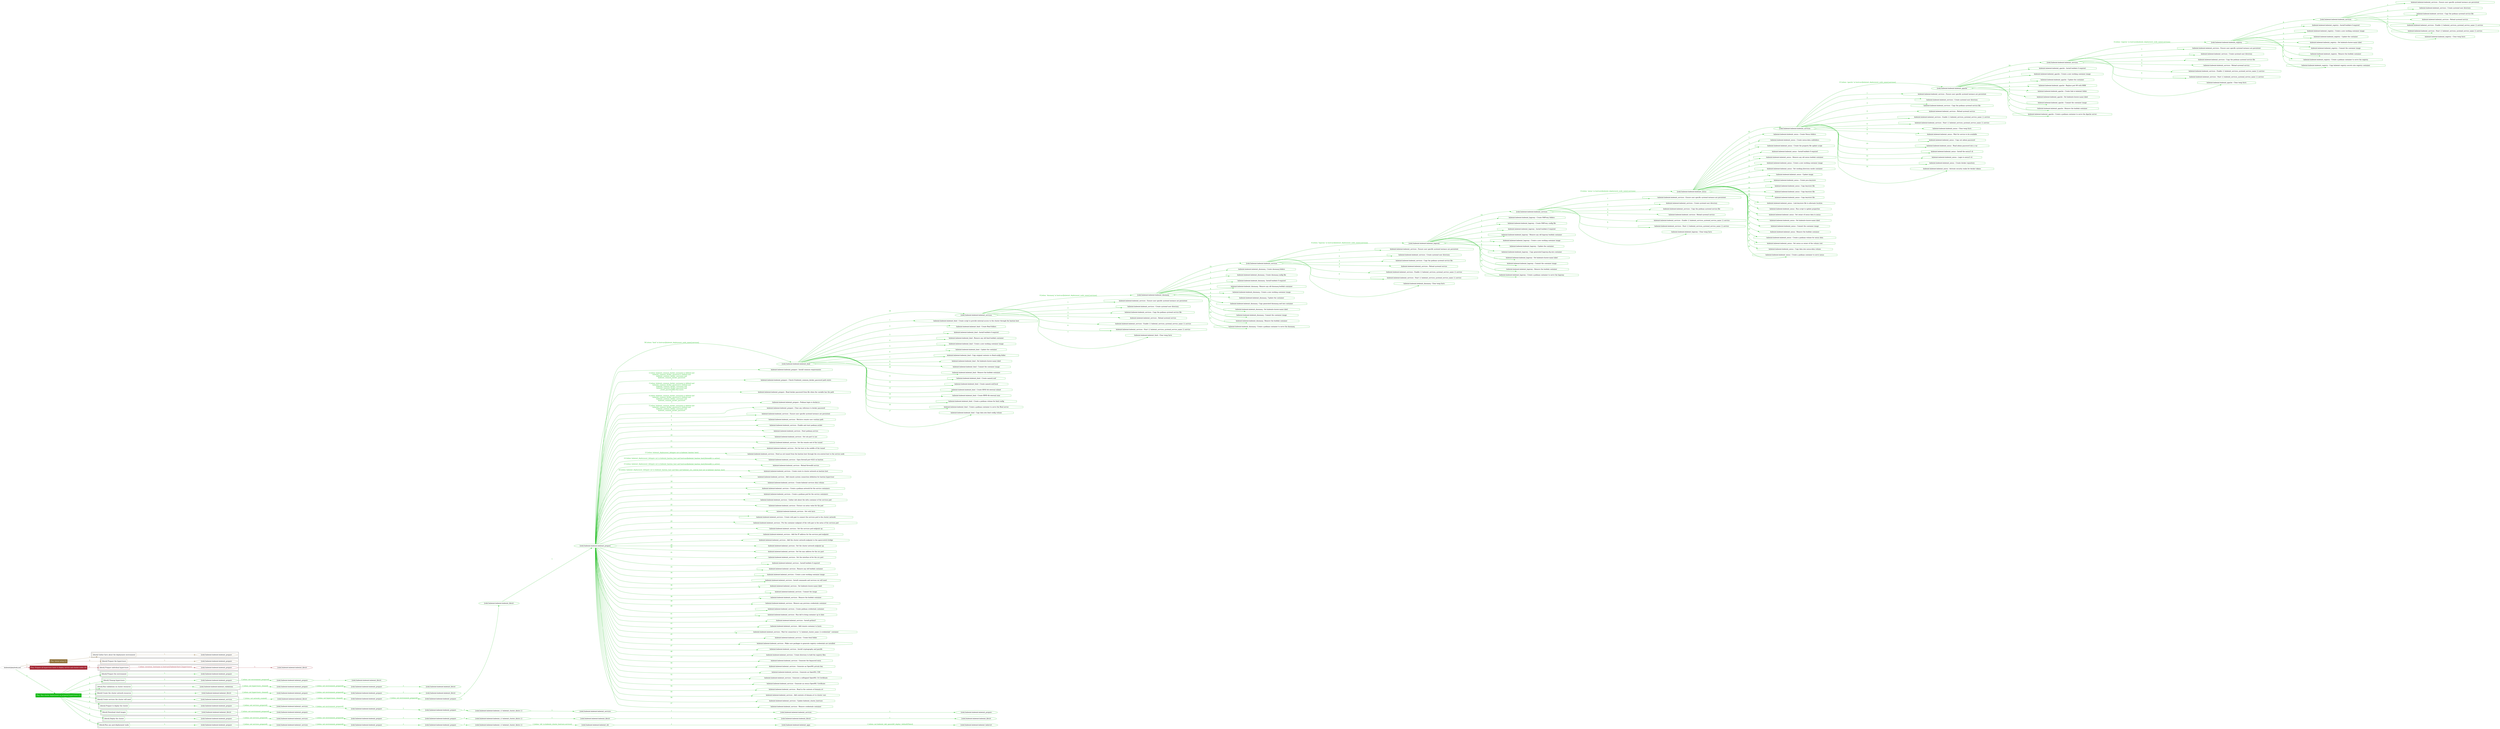 digraph {
	graph [concentrate=true ordering=in rankdir=LR ratio=fill]
	edge [esep=5 sep=10]
	"kubeinit/playbook.yml" [id=root_node style=dotted]
	play_cb902510 [label="Play: Initial setup (1)" color="#90733c" fontcolor="#ffffff" id=play_cb902510 shape=box style=filled tooltip=localhost]
	"kubeinit/playbook.yml" -> play_cb902510 [label="1 " color="#90733c" fontcolor="#90733c" id=edge_2409a5a3 labeltooltip="1 " tooltip="1 "]
	subgraph "kubeinit.kubeinit.kubeinit_prepare" {
		role_57d97d6c [label="[role] kubeinit.kubeinit.kubeinit_prepare" color="#90733c" id=role_57d97d6c tooltip="kubeinit.kubeinit.kubeinit_prepare"]
	}
	subgraph "kubeinit.kubeinit.kubeinit_prepare" {
		role_5fcb2f69 [label="[role] kubeinit.kubeinit.kubeinit_prepare" color="#90733c" id=role_5fcb2f69 tooltip="kubeinit.kubeinit.kubeinit_prepare"]
	}
	subgraph "Play: Initial setup (1)" {
		play_cb902510 -> block_659f6604 [label=1 color="#90733c" fontcolor="#90733c" id=edge_22ff9920 labeltooltip=1 tooltip=1]
		subgraph cluster_block_659f6604 {
			block_659f6604 [label="[block] Gather facts about the deployment environment" color="#90733c" id=block_659f6604 labeltooltip="Gather facts about the deployment environment" shape=box tooltip="Gather facts about the deployment environment"]
			block_659f6604 -> role_57d97d6c [label="1 " color="#90733c" fontcolor="#90733c" id=edge_1faaee40 labeltooltip="1 " tooltip="1 "]
		}
		play_cb902510 -> block_28ae2852 [label=2 color="#90733c" fontcolor="#90733c" id=edge_cd96b455 labeltooltip=2 tooltip=2]
		subgraph cluster_block_28ae2852 {
			block_28ae2852 [label="[block] Prepare the hypervisors" color="#90733c" id=block_28ae2852 labeltooltip="Prepare the hypervisors" shape=box tooltip="Prepare the hypervisors"]
			block_28ae2852 -> role_5fcb2f69 [label="1 " color="#90733c" fontcolor="#90733c" id=edge_1d8383ee labeltooltip="1 " tooltip="1 "]
		}
	}
	play_0895106e [label="Play: Prepare all hypervisor hosts to deploy service and cluster nodes (0)" color="#a42835" fontcolor="#ffffff" id=play_0895106e shape=box style=filled tooltip="Play: Prepare all hypervisor hosts to deploy service and cluster nodes (0)"]
	"kubeinit/playbook.yml" -> play_0895106e [label="2 " color="#a42835" fontcolor="#a42835" id=edge_5ff0ea7d labeltooltip="2 " tooltip="2 "]
	subgraph "kubeinit.kubeinit.kubeinit_libvirt" {
		role_8405a223 [label="[role] kubeinit.kubeinit.kubeinit_libvirt" color="#a42835" id=role_8405a223 tooltip="kubeinit.kubeinit.kubeinit_libvirt"]
	}
	subgraph "kubeinit.kubeinit.kubeinit_prepare" {
		role_9d62f4cd [label="[role] kubeinit.kubeinit.kubeinit_prepare" color="#a42835" id=role_9d62f4cd tooltip="kubeinit.kubeinit.kubeinit_prepare"]
		role_9d62f4cd -> role_8405a223 [label="1 " color="#a42835" fontcolor="#a42835" id=edge_84054020 labeltooltip="1 " tooltip="1 "]
	}
	subgraph "Play: Prepare all hypervisor hosts to deploy service and cluster nodes (0)" {
		play_0895106e -> block_dcbdd222 [label=1 color="#a42835" fontcolor="#a42835" id=edge_6647ce18 labeltooltip=1 tooltip=1]
		subgraph cluster_block_dcbdd222 {
			block_dcbdd222 [label="[block] Prepare individual hypervisors" color="#a42835" id=block_dcbdd222 labeltooltip="Prepare individual hypervisors" shape=box tooltip="Prepare individual hypervisors"]
			block_dcbdd222 -> role_9d62f4cd [label="1 [when: inventory_hostname in hostvars['kubeinit-facts'].hypervisors]" color="#a42835" fontcolor="#a42835" id=edge_293e934f labeltooltip="1 [when: inventory_hostname in hostvars['kubeinit-facts'].hypervisors]" tooltip="1 [when: inventory_hostname in hostvars['kubeinit-facts'].hypervisors]"]
		}
	}
	play_51348900 [label="Play: Run cluster deployment on prepared hypervisors (1)" color="#13b914" fontcolor="#ffffff" id=play_51348900 shape=box style=filled tooltip=localhost]
	"kubeinit/playbook.yml" -> play_51348900 [label="3 " color="#13b914" fontcolor="#13b914" id=edge_b3e79826 labeltooltip="3 " tooltip="3 "]
	subgraph "kubeinit.kubeinit.kubeinit_prepare" {
		role_06397e4c [label="[role] kubeinit.kubeinit.kubeinit_prepare" color="#13b914" id=role_06397e4c tooltip="kubeinit.kubeinit.kubeinit_prepare"]
	}
	subgraph "kubeinit.kubeinit.kubeinit_libvirt" {
		role_d13850a0 [label="[role] kubeinit.kubeinit.kubeinit_libvirt" color="#13b914" id=role_d13850a0 tooltip="kubeinit.kubeinit.kubeinit_libvirt"]
	}
	subgraph "kubeinit.kubeinit.kubeinit_prepare" {
		role_7fb729e0 [label="[role] kubeinit.kubeinit.kubeinit_prepare" color="#13b914" id=role_7fb729e0 tooltip="kubeinit.kubeinit.kubeinit_prepare"]
		role_7fb729e0 -> role_d13850a0 [label="1 " color="#13b914" fontcolor="#13b914" id=edge_71dc6682 labeltooltip="1 " tooltip="1 "]
	}
	subgraph "kubeinit.kubeinit.kubeinit_prepare" {
		role_61875d60 [label="[role] kubeinit.kubeinit.kubeinit_prepare" color="#13b914" id=role_61875d60 tooltip="kubeinit.kubeinit.kubeinit_prepare"]
		role_61875d60 -> role_7fb729e0 [label="1 [when: not environment_prepared]" color="#13b914" fontcolor="#13b914" id=edge_80975e77 labeltooltip="1 [when: not environment_prepared]" tooltip="1 [when: not environment_prepared]"]
	}
	subgraph "kubeinit.kubeinit.kubeinit_libvirt" {
		role_36a72053 [label="[role] kubeinit.kubeinit.kubeinit_libvirt" color="#13b914" id=role_36a72053 tooltip="kubeinit.kubeinit.kubeinit_libvirt"]
	}
	subgraph "kubeinit.kubeinit.kubeinit_prepare" {
		role_f0cd12fa [label="[role] kubeinit.kubeinit.kubeinit_prepare" color="#13b914" id=role_f0cd12fa tooltip="kubeinit.kubeinit.kubeinit_prepare"]
		role_f0cd12fa -> role_36a72053 [label="1 " color="#13b914" fontcolor="#13b914" id=edge_abe7710a labeltooltip="1 " tooltip="1 "]
	}
	subgraph "kubeinit.kubeinit.kubeinit_prepare" {
		role_f027724a [label="[role] kubeinit.kubeinit.kubeinit_prepare" color="#13b914" id=role_f027724a tooltip="kubeinit.kubeinit.kubeinit_prepare"]
		role_f027724a -> role_f0cd12fa [label="1 [when: not environment_prepared]" color="#13b914" fontcolor="#13b914" id=edge_f89ff3e2 labeltooltip="1 [when: not environment_prepared]" tooltip="1 [when: not environment_prepared]"]
	}
	subgraph "kubeinit.kubeinit.kubeinit_validations" {
		role_15055a75 [label="[role] kubeinit.kubeinit.kubeinit_validations" color="#13b914" id=role_15055a75 tooltip="kubeinit.kubeinit.kubeinit_validations"]
		role_15055a75 -> role_f027724a [label="1 [when: not hypervisors_cleaned]" color="#13b914" fontcolor="#13b914" id=edge_e4126e18 labeltooltip="1 [when: not hypervisors_cleaned]" tooltip="1 [when: not hypervisors_cleaned]"]
	}
	subgraph "kubeinit.kubeinit.kubeinit_libvirt" {
		role_bc64a4a2 [label="[role] kubeinit.kubeinit.kubeinit_libvirt" color="#13b914" id=role_bc64a4a2 tooltip="kubeinit.kubeinit.kubeinit_libvirt"]
	}
	subgraph "kubeinit.kubeinit.kubeinit_prepare" {
		role_8d38a090 [label="[role] kubeinit.kubeinit.kubeinit_prepare" color="#13b914" id=role_8d38a090 tooltip="kubeinit.kubeinit.kubeinit_prepare"]
		role_8d38a090 -> role_bc64a4a2 [label="1 " color="#13b914" fontcolor="#13b914" id=edge_a70a21e8 labeltooltip="1 " tooltip="1 "]
	}
	subgraph "kubeinit.kubeinit.kubeinit_prepare" {
		role_00ae8cba [label="[role] kubeinit.kubeinit.kubeinit_prepare" color="#13b914" id=role_00ae8cba tooltip="kubeinit.kubeinit.kubeinit_prepare"]
		role_00ae8cba -> role_8d38a090 [label="1 [when: not environment_prepared]" color="#13b914" fontcolor="#13b914" id=edge_2504ae08 labeltooltip="1 [when: not environment_prepared]" tooltip="1 [when: not environment_prepared]"]
	}
	subgraph "kubeinit.kubeinit.kubeinit_libvirt" {
		role_cb4fcf95 [label="[role] kubeinit.kubeinit.kubeinit_libvirt" color="#13b914" id=role_cb4fcf95 tooltip="kubeinit.kubeinit.kubeinit_libvirt"]
		role_cb4fcf95 -> role_00ae8cba [label="1 [when: not hypervisors_cleaned]" color="#13b914" fontcolor="#13b914" id=edge_f52d5378 labeltooltip="1 [when: not hypervisors_cleaned]" tooltip="1 [when: not hypervisors_cleaned]"]
	}
	subgraph "kubeinit.kubeinit.kubeinit_services" {
		role_9f961e5d [label="[role] kubeinit.kubeinit.kubeinit_services" color="#13b914" id=role_9f961e5d tooltip="kubeinit.kubeinit.kubeinit_services"]
		task_6a404968 [label="kubeinit.kubeinit.kubeinit_services : Ensure user specific systemd instance are persistent" color="#13b914" id=task_6a404968 shape=octagon tooltip="kubeinit.kubeinit.kubeinit_services : Ensure user specific systemd instance are persistent"]
		role_9f961e5d -> task_6a404968 [label="1 " color="#13b914" fontcolor="#13b914" id=edge_fe98bbde labeltooltip="1 " tooltip="1 "]
		task_d1ff986f [label="kubeinit.kubeinit.kubeinit_services : Create systemd user directory" color="#13b914" id=task_d1ff986f shape=octagon tooltip="kubeinit.kubeinit.kubeinit_services : Create systemd user directory"]
		role_9f961e5d -> task_d1ff986f [label="2 " color="#13b914" fontcolor="#13b914" id=edge_4877fd23 labeltooltip="2 " tooltip="2 "]
		task_a57fbd2c [label="kubeinit.kubeinit.kubeinit_services : Copy the podman systemd service file" color="#13b914" id=task_a57fbd2c shape=octagon tooltip="kubeinit.kubeinit.kubeinit_services : Copy the podman systemd service file"]
		role_9f961e5d -> task_a57fbd2c [label="3 " color="#13b914" fontcolor="#13b914" id=edge_bd28228a labeltooltip="3 " tooltip="3 "]
		task_f6ec2224 [label="kubeinit.kubeinit.kubeinit_services : Reload systemd service" color="#13b914" id=task_f6ec2224 shape=octagon tooltip="kubeinit.kubeinit.kubeinit_services : Reload systemd service"]
		role_9f961e5d -> task_f6ec2224 [label="4 " color="#13b914" fontcolor="#13b914" id=edge_159eb50a labeltooltip="4 " tooltip="4 "]
		task_aa6df966 [label="kubeinit.kubeinit.kubeinit_services : Enable {{ kubeinit_services_systemd_service_name }}.service" color="#13b914" id=task_aa6df966 shape=octagon tooltip="kubeinit.kubeinit.kubeinit_services : Enable {{ kubeinit_services_systemd_service_name }}.service"]
		role_9f961e5d -> task_aa6df966 [label="5 " color="#13b914" fontcolor="#13b914" id=edge_f3b8beb4 labeltooltip="5 " tooltip="5 "]
		task_ab2a5ae0 [label="kubeinit.kubeinit.kubeinit_services : Start {{ kubeinit_services_systemd_service_name }}.service" color="#13b914" id=task_ab2a5ae0 shape=octagon tooltip="kubeinit.kubeinit.kubeinit_services : Start {{ kubeinit_services_systemd_service_name }}.service"]
		role_9f961e5d -> task_ab2a5ae0 [label="6 " color="#13b914" fontcolor="#13b914" id=edge_8701dc43 labeltooltip="6 " tooltip="6 "]
		task_7643406c [label="kubeinit.kubeinit.kubeinit_registry : Clear temp facts" color="#13b914" id=task_7643406c shape=octagon tooltip="kubeinit.kubeinit.kubeinit_registry : Clear temp facts"]
		role_9f961e5d -> task_7643406c [label="7 " color="#13b914" fontcolor="#13b914" id=edge_92bcc873 labeltooltip="7 " tooltip="7 "]
	}
	subgraph "kubeinit.kubeinit.kubeinit_registry" {
		role_3f3d28d8 [label="[role] kubeinit.kubeinit.kubeinit_registry" color="#13b914" id=role_3f3d28d8 tooltip="kubeinit.kubeinit.kubeinit_registry"]
		task_9943e3e4 [label="kubeinit.kubeinit.kubeinit_registry : Install buildah if required" color="#13b914" id=task_9943e3e4 shape=octagon tooltip="kubeinit.kubeinit.kubeinit_registry : Install buildah if required"]
		role_3f3d28d8 -> task_9943e3e4 [label="1 " color="#13b914" fontcolor="#13b914" id=edge_9aa80a6e labeltooltip="1 " tooltip="1 "]
		task_c15bc2b3 [label="kubeinit.kubeinit.kubeinit_registry : Create a new working container image" color="#13b914" id=task_c15bc2b3 shape=octagon tooltip="kubeinit.kubeinit.kubeinit_registry : Create a new working container image"]
		role_3f3d28d8 -> task_c15bc2b3 [label="2 " color="#13b914" fontcolor="#13b914" id=edge_aacdef89 labeltooltip="2 " tooltip="2 "]
		task_541bf971 [label="kubeinit.kubeinit.kubeinit_registry : Update the container" color="#13b914" id=task_541bf971 shape=octagon tooltip="kubeinit.kubeinit.kubeinit_registry : Update the container"]
		role_3f3d28d8 -> task_541bf971 [label="3 " color="#13b914" fontcolor="#13b914" id=edge_65ded569 labeltooltip="3 " tooltip="3 "]
		task_752284fd [label="kubeinit.kubeinit.kubeinit_registry : Set kubeinit-cluster-name label" color="#13b914" id=task_752284fd shape=octagon tooltip="kubeinit.kubeinit.kubeinit_registry : Set kubeinit-cluster-name label"]
		role_3f3d28d8 -> task_752284fd [label="4 " color="#13b914" fontcolor="#13b914" id=edge_6a623ac3 labeltooltip="4 " tooltip="4 "]
		task_519b252c [label="kubeinit.kubeinit.kubeinit_registry : Commit the container image" color="#13b914" id=task_519b252c shape=octagon tooltip="kubeinit.kubeinit.kubeinit_registry : Commit the container image"]
		role_3f3d28d8 -> task_519b252c [label="5 " color="#13b914" fontcolor="#13b914" id=edge_4df541c6 labeltooltip="5 " tooltip="5 "]
		task_bc2dde3c [label="kubeinit.kubeinit.kubeinit_registry : Remove the buildah container" color="#13b914" id=task_bc2dde3c shape=octagon tooltip="kubeinit.kubeinit.kubeinit_registry : Remove the buildah container"]
		role_3f3d28d8 -> task_bc2dde3c [label="6 " color="#13b914" fontcolor="#13b914" id=edge_818d15a8 labeltooltip="6 " tooltip="6 "]
		task_69922237 [label="kubeinit.kubeinit.kubeinit_registry : Create a podman container to serve the registry" color="#13b914" id=task_69922237 shape=octagon tooltip="kubeinit.kubeinit.kubeinit_registry : Create a podman container to serve the registry"]
		role_3f3d28d8 -> task_69922237 [label="7 " color="#13b914" fontcolor="#13b914" id=edge_aab27977 labeltooltip="7 " tooltip="7 "]
		task_28f173d3 [label="kubeinit.kubeinit.kubeinit_registry : Copy kubeinit registry secrets into registry container" color="#13b914" id=task_28f173d3 shape=octagon tooltip="kubeinit.kubeinit.kubeinit_registry : Copy kubeinit registry secrets into registry container"]
		role_3f3d28d8 -> task_28f173d3 [label="8 " color="#13b914" fontcolor="#13b914" id=edge_cb337a8c labeltooltip="8 " tooltip="8 "]
		role_3f3d28d8 -> role_9f961e5d [label="9 " color="#13b914" fontcolor="#13b914" id=edge_e8f7bacc labeltooltip="9 " tooltip="9 "]
	}
	subgraph "kubeinit.kubeinit.kubeinit_services" {
		role_fd144f8a [label="[role] kubeinit.kubeinit.kubeinit_services" color="#13b914" id=role_fd144f8a tooltip="kubeinit.kubeinit.kubeinit_services"]
		task_6295910b [label="kubeinit.kubeinit.kubeinit_services : Ensure user specific systemd instance are persistent" color="#13b914" id=task_6295910b shape=octagon tooltip="kubeinit.kubeinit.kubeinit_services : Ensure user specific systemd instance are persistent"]
		role_fd144f8a -> task_6295910b [label="1 " color="#13b914" fontcolor="#13b914" id=edge_b84e41be labeltooltip="1 " tooltip="1 "]
		task_cab3c610 [label="kubeinit.kubeinit.kubeinit_services : Create systemd user directory" color="#13b914" id=task_cab3c610 shape=octagon tooltip="kubeinit.kubeinit.kubeinit_services : Create systemd user directory"]
		role_fd144f8a -> task_cab3c610 [label="2 " color="#13b914" fontcolor="#13b914" id=edge_ef1e4589 labeltooltip="2 " tooltip="2 "]
		task_4c8be1aa [label="kubeinit.kubeinit.kubeinit_services : Copy the podman systemd service file" color="#13b914" id=task_4c8be1aa shape=octagon tooltip="kubeinit.kubeinit.kubeinit_services : Copy the podman systemd service file"]
		role_fd144f8a -> task_4c8be1aa [label="3 " color="#13b914" fontcolor="#13b914" id=edge_53645a48 labeltooltip="3 " tooltip="3 "]
		task_1e220c0d [label="kubeinit.kubeinit.kubeinit_services : Reload systemd service" color="#13b914" id=task_1e220c0d shape=octagon tooltip="kubeinit.kubeinit.kubeinit_services : Reload systemd service"]
		role_fd144f8a -> task_1e220c0d [label="4 " color="#13b914" fontcolor="#13b914" id=edge_d2d2be54 labeltooltip="4 " tooltip="4 "]
		task_0a926454 [label="kubeinit.kubeinit.kubeinit_services : Enable {{ kubeinit_services_systemd_service_name }}.service" color="#13b914" id=task_0a926454 shape=octagon tooltip="kubeinit.kubeinit.kubeinit_services : Enable {{ kubeinit_services_systemd_service_name }}.service"]
		role_fd144f8a -> task_0a926454 [label="5 " color="#13b914" fontcolor="#13b914" id=edge_2052f07a labeltooltip="5 " tooltip="5 "]
		task_beee5e1a [label="kubeinit.kubeinit.kubeinit_services : Start {{ kubeinit_services_systemd_service_name }}.service" color="#13b914" id=task_beee5e1a shape=octagon tooltip="kubeinit.kubeinit.kubeinit_services : Start {{ kubeinit_services_systemd_service_name }}.service"]
		role_fd144f8a -> task_beee5e1a [label="6 " color="#13b914" fontcolor="#13b914" id=edge_68924735 labeltooltip="6 " tooltip="6 "]
		task_79deefe8 [label="kubeinit.kubeinit.kubeinit_apache : Clear temp facts" color="#13b914" id=task_79deefe8 shape=octagon tooltip="kubeinit.kubeinit.kubeinit_apache : Clear temp facts"]
		role_fd144f8a -> task_79deefe8 [label="7 " color="#13b914" fontcolor="#13b914" id=edge_bc9bccc6 labeltooltip="7 " tooltip="7 "]
		role_fd144f8a -> role_3f3d28d8 [label="8 [when: 'registry' in hostvars[kubeinit_deployment_node_name].services]" color="#13b914" fontcolor="#13b914" id=edge_0eb3883b labeltooltip="8 [when: 'registry' in hostvars[kubeinit_deployment_node_name].services]" tooltip="8 [when: 'registry' in hostvars[kubeinit_deployment_node_name].services]"]
	}
	subgraph "kubeinit.kubeinit.kubeinit_apache" {
		role_44c8a257 [label="[role] kubeinit.kubeinit.kubeinit_apache" color="#13b914" id=role_44c8a257 tooltip="kubeinit.kubeinit.kubeinit_apache"]
		task_411a4bda [label="kubeinit.kubeinit.kubeinit_apache : Install buildah if required" color="#13b914" id=task_411a4bda shape=octagon tooltip="kubeinit.kubeinit.kubeinit_apache : Install buildah if required"]
		role_44c8a257 -> task_411a4bda [label="1 " color="#13b914" fontcolor="#13b914" id=edge_04143de2 labeltooltip="1 " tooltip="1 "]
		task_db05340b [label="kubeinit.kubeinit.kubeinit_apache : Create a new working container image" color="#13b914" id=task_db05340b shape=octagon tooltip="kubeinit.kubeinit.kubeinit_apache : Create a new working container image"]
		role_44c8a257 -> task_db05340b [label="2 " color="#13b914" fontcolor="#13b914" id=edge_2a013e34 labeltooltip="2 " tooltip="2 "]
		task_f9223578 [label="kubeinit.kubeinit.kubeinit_apache : Update the container" color="#13b914" id=task_f9223578 shape=octagon tooltip="kubeinit.kubeinit.kubeinit_apache : Update the container"]
		role_44c8a257 -> task_f9223578 [label="3 " color="#13b914" fontcolor="#13b914" id=edge_72dbc44a labeltooltip="3 " tooltip="3 "]
		task_22a8c6c1 [label="kubeinit.kubeinit.kubeinit_apache : Replace port 80 with 8080" color="#13b914" id=task_22a8c6c1 shape=octagon tooltip="kubeinit.kubeinit.kubeinit_apache : Replace port 80 with 8080"]
		role_44c8a257 -> task_22a8c6c1 [label="4 " color="#13b914" fontcolor="#13b914" id=edge_4ae4bf9e labeltooltip="4 " tooltip="4 "]
		task_470f2bc6 [label="kubeinit.kubeinit.kubeinit_apache : Create link to kubeinit folder" color="#13b914" id=task_470f2bc6 shape=octagon tooltip="kubeinit.kubeinit.kubeinit_apache : Create link to kubeinit folder"]
		role_44c8a257 -> task_470f2bc6 [label="5 " color="#13b914" fontcolor="#13b914" id=edge_e21eb93d labeltooltip="5 " tooltip="5 "]
		task_a60e3594 [label="kubeinit.kubeinit.kubeinit_apache : Set kubeinit-cluster-name label" color="#13b914" id=task_a60e3594 shape=octagon tooltip="kubeinit.kubeinit.kubeinit_apache : Set kubeinit-cluster-name label"]
		role_44c8a257 -> task_a60e3594 [label="6 " color="#13b914" fontcolor="#13b914" id=edge_5528fbe1 labeltooltip="6 " tooltip="6 "]
		task_86228132 [label="kubeinit.kubeinit.kubeinit_apache : Commit the container image" color="#13b914" id=task_86228132 shape=octagon tooltip="kubeinit.kubeinit.kubeinit_apache : Commit the container image"]
		role_44c8a257 -> task_86228132 [label="7 " color="#13b914" fontcolor="#13b914" id=edge_321cf1a2 labeltooltip="7 " tooltip="7 "]
		task_8cfac5b4 [label="kubeinit.kubeinit.kubeinit_apache : Remove the buildah container" color="#13b914" id=task_8cfac5b4 shape=octagon tooltip="kubeinit.kubeinit.kubeinit_apache : Remove the buildah container"]
		role_44c8a257 -> task_8cfac5b4 [label="8 " color="#13b914" fontcolor="#13b914" id=edge_f8664683 labeltooltip="8 " tooltip="8 "]
		task_94e21682 [label="kubeinit.kubeinit.kubeinit_apache : Create a podman container to serve the Apache server" color="#13b914" id=task_94e21682 shape=octagon tooltip="kubeinit.kubeinit.kubeinit_apache : Create a podman container to serve the Apache server"]
		role_44c8a257 -> task_94e21682 [label="9 " color="#13b914" fontcolor="#13b914" id=edge_83797e72 labeltooltip="9 " tooltip="9 "]
		role_44c8a257 -> role_fd144f8a [label="10 " color="#13b914" fontcolor="#13b914" id=edge_ba62c85a labeltooltip="10 " tooltip="10 "]
	}
	subgraph "kubeinit.kubeinit.kubeinit_services" {
		role_5a1a690a [label="[role] kubeinit.kubeinit.kubeinit_services" color="#13b914" id=role_5a1a690a tooltip="kubeinit.kubeinit.kubeinit_services"]
		task_5d60dff2 [label="kubeinit.kubeinit.kubeinit_services : Ensure user specific systemd instance are persistent" color="#13b914" id=task_5d60dff2 shape=octagon tooltip="kubeinit.kubeinit.kubeinit_services : Ensure user specific systemd instance are persistent"]
		role_5a1a690a -> task_5d60dff2 [label="1 " color="#13b914" fontcolor="#13b914" id=edge_23c13b76 labeltooltip="1 " tooltip="1 "]
		task_2e469766 [label="kubeinit.kubeinit.kubeinit_services : Create systemd user directory" color="#13b914" id=task_2e469766 shape=octagon tooltip="kubeinit.kubeinit.kubeinit_services : Create systemd user directory"]
		role_5a1a690a -> task_2e469766 [label="2 " color="#13b914" fontcolor="#13b914" id=edge_e3331043 labeltooltip="2 " tooltip="2 "]
		task_61f80ec0 [label="kubeinit.kubeinit.kubeinit_services : Copy the podman systemd service file" color="#13b914" id=task_61f80ec0 shape=octagon tooltip="kubeinit.kubeinit.kubeinit_services : Copy the podman systemd service file"]
		role_5a1a690a -> task_61f80ec0 [label="3 " color="#13b914" fontcolor="#13b914" id=edge_d3916aca labeltooltip="3 " tooltip="3 "]
		task_1a7d30ef [label="kubeinit.kubeinit.kubeinit_services : Reload systemd service" color="#13b914" id=task_1a7d30ef shape=octagon tooltip="kubeinit.kubeinit.kubeinit_services : Reload systemd service"]
		role_5a1a690a -> task_1a7d30ef [label="4 " color="#13b914" fontcolor="#13b914" id=edge_d828aa34 labeltooltip="4 " tooltip="4 "]
		task_72fe7513 [label="kubeinit.kubeinit.kubeinit_services : Enable {{ kubeinit_services_systemd_service_name }}.service" color="#13b914" id=task_72fe7513 shape=octagon tooltip="kubeinit.kubeinit.kubeinit_services : Enable {{ kubeinit_services_systemd_service_name }}.service"]
		role_5a1a690a -> task_72fe7513 [label="5 " color="#13b914" fontcolor="#13b914" id=edge_4849cb8f labeltooltip="5 " tooltip="5 "]
		task_16a4b333 [label="kubeinit.kubeinit.kubeinit_services : Start {{ kubeinit_services_systemd_service_name }}.service" color="#13b914" id=task_16a4b333 shape=octagon tooltip="kubeinit.kubeinit.kubeinit_services : Start {{ kubeinit_services_systemd_service_name }}.service"]
		role_5a1a690a -> task_16a4b333 [label="6 " color="#13b914" fontcolor="#13b914" id=edge_a82bd815 labeltooltip="6 " tooltip="6 "]
		task_0943237a [label="kubeinit.kubeinit.kubeinit_nexus : Clear temp facts" color="#13b914" id=task_0943237a shape=octagon tooltip="kubeinit.kubeinit.kubeinit_nexus : Clear temp facts"]
		role_5a1a690a -> task_0943237a [label="7 " color="#13b914" fontcolor="#13b914" id=edge_3f6c73a3 labeltooltip="7 " tooltip="7 "]
		task_c7fe3b19 [label="kubeinit.kubeinit.kubeinit_nexus : Wait for service to be available" color="#13b914" id=task_c7fe3b19 shape=octagon tooltip="kubeinit.kubeinit.kubeinit_nexus : Wait for service to be available"]
		role_5a1a690a -> task_c7fe3b19 [label="8 " color="#13b914" fontcolor="#13b914" id=edge_fbe6200f labeltooltip="8 " tooltip="8 "]
		task_2e0460bd [label="kubeinit.kubeinit.kubeinit_nexus : Copy out admin password" color="#13b914" id=task_2e0460bd shape=octagon tooltip="kubeinit.kubeinit.kubeinit_nexus : Copy out admin password"]
		role_5a1a690a -> task_2e0460bd [label="9 " color="#13b914" fontcolor="#13b914" id=edge_75abef91 labeltooltip="9 " tooltip="9 "]
		task_2b6a9514 [label="kubeinit.kubeinit.kubeinit_nexus : Read admin password into a var" color="#13b914" id=task_2b6a9514 shape=octagon tooltip="kubeinit.kubeinit.kubeinit_nexus : Read admin password into a var"]
		role_5a1a690a -> task_2b6a9514 [label="10 " color="#13b914" fontcolor="#13b914" id=edge_cf9c5434 labeltooltip="10 " tooltip="10 "]
		task_322e7da0 [label="kubeinit.kubeinit.kubeinit_nexus : Install the nexus3 cli" color="#13b914" id=task_322e7da0 shape=octagon tooltip="kubeinit.kubeinit.kubeinit_nexus : Install the nexus3 cli"]
		role_5a1a690a -> task_322e7da0 [label="11 " color="#13b914" fontcolor="#13b914" id=edge_8438cffa labeltooltip="11 " tooltip="11 "]
		task_f2967b0d [label="kubeinit.kubeinit.kubeinit_nexus : Login to nexus3 cli" color="#13b914" id=task_f2967b0d shape=octagon tooltip="kubeinit.kubeinit.kubeinit_nexus : Login to nexus3 cli"]
		role_5a1a690a -> task_f2967b0d [label="12 " color="#13b914" fontcolor="#13b914" id=edge_83abe3a6 labeltooltip="12 " tooltip="12 "]
		task_b07ea80e [label="kubeinit.kubeinit.kubeinit_nexus : Create docker repository" color="#13b914" id=task_b07ea80e shape=octagon tooltip="kubeinit.kubeinit.kubeinit_nexus : Create docker repository"]
		role_5a1a690a -> task_b07ea80e [label="13 " color="#13b914" fontcolor="#13b914" id=edge_a775202a labeltooltip="13 " tooltip="13 "]
		task_bc1f946c [label="kubeinit.kubeinit.kubeinit_nexus : Activate security realm for docker tokens" color="#13b914" id=task_bc1f946c shape=octagon tooltip="kubeinit.kubeinit.kubeinit_nexus : Activate security realm for docker tokens"]
		role_5a1a690a -> task_bc1f946c [label="14 " color="#13b914" fontcolor="#13b914" id=edge_8cd257c8 labeltooltip="14 " tooltip="14 "]
		role_5a1a690a -> role_44c8a257 [label="15 [when: 'apache' in hostvars[kubeinit_deployment_node_name].services]" color="#13b914" fontcolor="#13b914" id=edge_5980930f labeltooltip="15 [when: 'apache' in hostvars[kubeinit_deployment_node_name].services]" tooltip="15 [when: 'apache' in hostvars[kubeinit_deployment_node_name].services]"]
	}
	subgraph "kubeinit.kubeinit.kubeinit_nexus" {
		role_95b92e8a [label="[role] kubeinit.kubeinit.kubeinit_nexus" color="#13b914" id=role_95b92e8a tooltip="kubeinit.kubeinit.kubeinit_nexus"]
		task_776c6700 [label="kubeinit.kubeinit.kubeinit_nexus : Create Nexus folders" color="#13b914" id=task_776c6700 shape=octagon tooltip="kubeinit.kubeinit.kubeinit_nexus : Create Nexus folders"]
		role_95b92e8a -> task_776c6700 [label="1 " color="#13b914" fontcolor="#13b914" id=edge_86cee074 labeltooltip="1 " tooltip="1 "]
		task_d3f2248b [label="kubeinit.kubeinit.kubeinit_nexus : Create nexus-data subfolders" color="#13b914" id=task_d3f2248b shape=octagon tooltip="kubeinit.kubeinit.kubeinit_nexus : Create nexus-data subfolders"]
		role_95b92e8a -> task_d3f2248b [label="2 " color="#13b914" fontcolor="#13b914" id=edge_be20306a labeltooltip="2 " tooltip="2 "]
		task_50f16017 [label="kubeinit.kubeinit.kubeinit_nexus : Create the property file update script" color="#13b914" id=task_50f16017 shape=octagon tooltip="kubeinit.kubeinit.kubeinit_nexus : Create the property file update script"]
		role_95b92e8a -> task_50f16017 [label="3 " color="#13b914" fontcolor="#13b914" id=edge_5b27fa70 labeltooltip="3 " tooltip="3 "]
		task_08c37a0d [label="kubeinit.kubeinit.kubeinit_nexus : Install buildah if required" color="#13b914" id=task_08c37a0d shape=octagon tooltip="kubeinit.kubeinit.kubeinit_nexus : Install buildah if required"]
		role_95b92e8a -> task_08c37a0d [label="4 " color="#13b914" fontcolor="#13b914" id=edge_578791e2 labeltooltip="4 " tooltip="4 "]
		task_35b2f1ba [label="kubeinit.kubeinit.kubeinit_nexus : Remove any old nexus buildah container" color="#13b914" id=task_35b2f1ba shape=octagon tooltip="kubeinit.kubeinit.kubeinit_nexus : Remove any old nexus buildah container"]
		role_95b92e8a -> task_35b2f1ba [label="5 " color="#13b914" fontcolor="#13b914" id=edge_734a70da labeltooltip="5 " tooltip="5 "]
		task_15dcf15c [label="kubeinit.kubeinit.kubeinit_nexus : Create a new working container image" color="#13b914" id=task_15dcf15c shape=octagon tooltip="kubeinit.kubeinit.kubeinit_nexus : Create a new working container image"]
		role_95b92e8a -> task_15dcf15c [label="6 " color="#13b914" fontcolor="#13b914" id=edge_b142b858 labeltooltip="6 " tooltip="6 "]
		task_0d6f8b30 [label="kubeinit.kubeinit.kubeinit_nexus : Set working directory inside container" color="#13b914" id=task_0d6f8b30 shape=octagon tooltip="kubeinit.kubeinit.kubeinit_nexus : Set working directory inside container"]
		role_95b92e8a -> task_0d6f8b30 [label="7 " color="#13b914" fontcolor="#13b914" id=edge_55e7d3c6 labeltooltip="7 " tooltip="7 "]
		task_09c6b288 [label="kubeinit.kubeinit.kubeinit_nexus : Update image" color="#13b914" id=task_09c6b288 shape=octagon tooltip="kubeinit.kubeinit.kubeinit_nexus : Update image"]
		role_95b92e8a -> task_09c6b288 [label="8 " color="#13b914" fontcolor="#13b914" id=edge_be76d76c labeltooltip="8 " tooltip="8 "]
		task_3893f9c9 [label="kubeinit.kubeinit.kubeinit_nexus : Create java keystore" color="#13b914" id=task_3893f9c9 shape=octagon tooltip="kubeinit.kubeinit.kubeinit_nexus : Create java keystore"]
		role_95b92e8a -> task_3893f9c9 [label="9 " color="#13b914" fontcolor="#13b914" id=edge_8b3609a0 labeltooltip="9 " tooltip="9 "]
		task_efa3a4d9 [label="kubeinit.kubeinit.kubeinit_nexus : Copy keystore file" color="#13b914" id=task_efa3a4d9 shape=octagon tooltip="kubeinit.kubeinit.kubeinit_nexus : Copy keystore file"]
		role_95b92e8a -> task_efa3a4d9 [label="10 " color="#13b914" fontcolor="#13b914" id=edge_5cab057a labeltooltip="10 " tooltip="10 "]
		task_af70b558 [label="kubeinit.kubeinit.kubeinit_nexus : Copy keystore file" color="#13b914" id=task_af70b558 shape=octagon tooltip="kubeinit.kubeinit.kubeinit_nexus : Copy keystore file"]
		role_95b92e8a -> task_af70b558 [label="11 " color="#13b914" fontcolor="#13b914" id=edge_2fdeb2f8 labeltooltip="11 " tooltip="11 "]
		task_1e5823a6 [label="kubeinit.kubeinit.kubeinit_nexus : Copy keystore file" color="#13b914" id=task_1e5823a6 shape=octagon tooltip="kubeinit.kubeinit.kubeinit_nexus : Copy keystore file"]
		role_95b92e8a -> task_1e5823a6 [label="12 " color="#13b914" fontcolor="#13b914" id=edge_9d3a6e49 labeltooltip="12 " tooltip="12 "]
		task_a41d6c9d [label="kubeinit.kubeinit.kubeinit_nexus : Link keystore file to alternate location" color="#13b914" id=task_a41d6c9d shape=octagon tooltip="kubeinit.kubeinit.kubeinit_nexus : Link keystore file to alternate location"]
		role_95b92e8a -> task_a41d6c9d [label="13 " color="#13b914" fontcolor="#13b914" id=edge_f283512b labeltooltip="13 " tooltip="13 "]
		task_e2c9253b [label="kubeinit.kubeinit.kubeinit_nexus : Run script to update properties" color="#13b914" id=task_e2c9253b shape=octagon tooltip="kubeinit.kubeinit.kubeinit_nexus : Run script to update properties"]
		role_95b92e8a -> task_e2c9253b [label="14 " color="#13b914" fontcolor="#13b914" id=edge_11155b21 labeltooltip="14 " tooltip="14 "]
		task_44cd4f9c [label="kubeinit.kubeinit.kubeinit_nexus : Set owner of nexus data to nexus" color="#13b914" id=task_44cd4f9c shape=octagon tooltip="kubeinit.kubeinit.kubeinit_nexus : Set owner of nexus data to nexus"]
		role_95b92e8a -> task_44cd4f9c [label="15 " color="#13b914" fontcolor="#13b914" id=edge_438a53b5 labeltooltip="15 " tooltip="15 "]
		task_06d6f216 [label="kubeinit.kubeinit.kubeinit_nexus : Set kubeinit-cluster-name label" color="#13b914" id=task_06d6f216 shape=octagon tooltip="kubeinit.kubeinit.kubeinit_nexus : Set kubeinit-cluster-name label"]
		role_95b92e8a -> task_06d6f216 [label="16 " color="#13b914" fontcolor="#13b914" id=edge_1105365b labeltooltip="16 " tooltip="16 "]
		task_fb659c7b [label="kubeinit.kubeinit.kubeinit_nexus : Commit the container image" color="#13b914" id=task_fb659c7b shape=octagon tooltip="kubeinit.kubeinit.kubeinit_nexus : Commit the container image"]
		role_95b92e8a -> task_fb659c7b [label="17 " color="#13b914" fontcolor="#13b914" id=edge_ffe41980 labeltooltip="17 " tooltip="17 "]
		task_5bd17ac2 [label="kubeinit.kubeinit.kubeinit_nexus : Remove the buildah container" color="#13b914" id=task_5bd17ac2 shape=octagon tooltip="kubeinit.kubeinit.kubeinit_nexus : Remove the buildah container"]
		role_95b92e8a -> task_5bd17ac2 [label="18 " color="#13b914" fontcolor="#13b914" id=edge_351e2b79 labeltooltip="18 " tooltip="18 "]
		task_7074a893 [label="kubeinit.kubeinit.kubeinit_nexus : Create a podman volume for nexus data" color="#13b914" id=task_7074a893 shape=octagon tooltip="kubeinit.kubeinit.kubeinit_nexus : Create a podman volume for nexus data"]
		role_95b92e8a -> task_7074a893 [label="19 " color="#13b914" fontcolor="#13b914" id=edge_e5963fa6 labeltooltip="19 " tooltip="19 "]
		task_ac3d4368 [label="kubeinit.kubeinit.kubeinit_nexus : Set nexus as owner of the volume root" color="#13b914" id=task_ac3d4368 shape=octagon tooltip="kubeinit.kubeinit.kubeinit_nexus : Set nexus as owner of the volume root"]
		role_95b92e8a -> task_ac3d4368 [label="20 " color="#13b914" fontcolor="#13b914" id=edge_53c388c8 labeltooltip="20 " tooltip="20 "]
		task_09356961 [label="kubeinit.kubeinit.kubeinit_nexus : Copy data into nexus-data volume" color="#13b914" id=task_09356961 shape=octagon tooltip="kubeinit.kubeinit.kubeinit_nexus : Copy data into nexus-data volume"]
		role_95b92e8a -> task_09356961 [label="21 " color="#13b914" fontcolor="#13b914" id=edge_1b5d7435 labeltooltip="21 " tooltip="21 "]
		task_a8cccc11 [label="kubeinit.kubeinit.kubeinit_nexus : Create a podman container to serve nexus" color="#13b914" id=task_a8cccc11 shape=octagon tooltip="kubeinit.kubeinit.kubeinit_nexus : Create a podman container to serve nexus"]
		role_95b92e8a -> task_a8cccc11 [label="22 " color="#13b914" fontcolor="#13b914" id=edge_c740368e labeltooltip="22 " tooltip="22 "]
		role_95b92e8a -> role_5a1a690a [label="23 " color="#13b914" fontcolor="#13b914" id=edge_e7611d3c labeltooltip="23 " tooltip="23 "]
	}
	subgraph "kubeinit.kubeinit.kubeinit_services" {
		role_37209b57 [label="[role] kubeinit.kubeinit.kubeinit_services" color="#13b914" id=role_37209b57 tooltip="kubeinit.kubeinit.kubeinit_services"]
		task_38b8495f [label="kubeinit.kubeinit.kubeinit_services : Ensure user specific systemd instance are persistent" color="#13b914" id=task_38b8495f shape=octagon tooltip="kubeinit.kubeinit.kubeinit_services : Ensure user specific systemd instance are persistent"]
		role_37209b57 -> task_38b8495f [label="1 " color="#13b914" fontcolor="#13b914" id=edge_01ab30d5 labeltooltip="1 " tooltip="1 "]
		task_c81ea011 [label="kubeinit.kubeinit.kubeinit_services : Create systemd user directory" color="#13b914" id=task_c81ea011 shape=octagon tooltip="kubeinit.kubeinit.kubeinit_services : Create systemd user directory"]
		role_37209b57 -> task_c81ea011 [label="2 " color="#13b914" fontcolor="#13b914" id=edge_d1521376 labeltooltip="2 " tooltip="2 "]
		task_a9654a61 [label="kubeinit.kubeinit.kubeinit_services : Copy the podman systemd service file" color="#13b914" id=task_a9654a61 shape=octagon tooltip="kubeinit.kubeinit.kubeinit_services : Copy the podman systemd service file"]
		role_37209b57 -> task_a9654a61 [label="3 " color="#13b914" fontcolor="#13b914" id=edge_cbbb9c60 labeltooltip="3 " tooltip="3 "]
		task_175accb4 [label="kubeinit.kubeinit.kubeinit_services : Reload systemd service" color="#13b914" id=task_175accb4 shape=octagon tooltip="kubeinit.kubeinit.kubeinit_services : Reload systemd service"]
		role_37209b57 -> task_175accb4 [label="4 " color="#13b914" fontcolor="#13b914" id=edge_0beee8f7 labeltooltip="4 " tooltip="4 "]
		task_5cd22f8e [label="kubeinit.kubeinit.kubeinit_services : Enable {{ kubeinit_services_systemd_service_name }}.service" color="#13b914" id=task_5cd22f8e shape=octagon tooltip="kubeinit.kubeinit.kubeinit_services : Enable {{ kubeinit_services_systemd_service_name }}.service"]
		role_37209b57 -> task_5cd22f8e [label="5 " color="#13b914" fontcolor="#13b914" id=edge_6a0daef0 labeltooltip="5 " tooltip="5 "]
		task_5f9fa9f5 [label="kubeinit.kubeinit.kubeinit_services : Start {{ kubeinit_services_systemd_service_name }}.service" color="#13b914" id=task_5f9fa9f5 shape=octagon tooltip="kubeinit.kubeinit.kubeinit_services : Start {{ kubeinit_services_systemd_service_name }}.service"]
		role_37209b57 -> task_5f9fa9f5 [label="6 " color="#13b914" fontcolor="#13b914" id=edge_e5481127 labeltooltip="6 " tooltip="6 "]
		task_9640f8f2 [label="kubeinit.kubeinit.kubeinit_haproxy : Clear temp facts" color="#13b914" id=task_9640f8f2 shape=octagon tooltip="kubeinit.kubeinit.kubeinit_haproxy : Clear temp facts"]
		role_37209b57 -> task_9640f8f2 [label="7 " color="#13b914" fontcolor="#13b914" id=edge_17208c92 labeltooltip="7 " tooltip="7 "]
		role_37209b57 -> role_95b92e8a [label="8 [when: 'nexus' in hostvars[kubeinit_deployment_node_name].services]" color="#13b914" fontcolor="#13b914" id=edge_4639aed6 labeltooltip="8 [when: 'nexus' in hostvars[kubeinit_deployment_node_name].services]" tooltip="8 [when: 'nexus' in hostvars[kubeinit_deployment_node_name].services]"]
	}
	subgraph "kubeinit.kubeinit.kubeinit_haproxy" {
		role_9d795e15 [label="[role] kubeinit.kubeinit.kubeinit_haproxy" color="#13b914" id=role_9d795e15 tooltip="kubeinit.kubeinit.kubeinit_haproxy"]
		task_20c458f3 [label="kubeinit.kubeinit.kubeinit_haproxy : Create HAProxy folders" color="#13b914" id=task_20c458f3 shape=octagon tooltip="kubeinit.kubeinit.kubeinit_haproxy : Create HAProxy folders"]
		role_9d795e15 -> task_20c458f3 [label="1 " color="#13b914" fontcolor="#13b914" id=edge_73819296 labeltooltip="1 " tooltip="1 "]
		task_b5f3c673 [label="kubeinit.kubeinit.kubeinit_haproxy : Create HAProxy config file" color="#13b914" id=task_b5f3c673 shape=octagon tooltip="kubeinit.kubeinit.kubeinit_haproxy : Create HAProxy config file"]
		role_9d795e15 -> task_b5f3c673 [label="2 " color="#13b914" fontcolor="#13b914" id=edge_11b455a9 labeltooltip="2 " tooltip="2 "]
		task_2f0d6f98 [label="kubeinit.kubeinit.kubeinit_haproxy : Install buildah if required" color="#13b914" id=task_2f0d6f98 shape=octagon tooltip="kubeinit.kubeinit.kubeinit_haproxy : Install buildah if required"]
		role_9d795e15 -> task_2f0d6f98 [label="3 " color="#13b914" fontcolor="#13b914" id=edge_fe6bd6c9 labeltooltip="3 " tooltip="3 "]
		task_cbf3eb54 [label="kubeinit.kubeinit.kubeinit_haproxy : Remove any old haproxy buildah container" color="#13b914" id=task_cbf3eb54 shape=octagon tooltip="kubeinit.kubeinit.kubeinit_haproxy : Remove any old haproxy buildah container"]
		role_9d795e15 -> task_cbf3eb54 [label="4 " color="#13b914" fontcolor="#13b914" id=edge_e0edb814 labeltooltip="4 " tooltip="4 "]
		task_8302e8aa [label="kubeinit.kubeinit.kubeinit_haproxy : Create a new working container image" color="#13b914" id=task_8302e8aa shape=octagon tooltip="kubeinit.kubeinit.kubeinit_haproxy : Create a new working container image"]
		role_9d795e15 -> task_8302e8aa [label="5 " color="#13b914" fontcolor="#13b914" id=edge_47de2410 labeltooltip="5 " tooltip="5 "]
		task_f0c65ec5 [label="kubeinit.kubeinit.kubeinit_haproxy : Update the container" color="#13b914" id=task_f0c65ec5 shape=octagon tooltip="kubeinit.kubeinit.kubeinit_haproxy : Update the container"]
		role_9d795e15 -> task_f0c65ec5 [label="6 " color="#13b914" fontcolor="#13b914" id=edge_94292bc6 labeltooltip="6 " tooltip="6 "]
		task_d43dd75e [label="kubeinit.kubeinit.kubeinit_haproxy : Copy generated haproxy.cfg into container" color="#13b914" id=task_d43dd75e shape=octagon tooltip="kubeinit.kubeinit.kubeinit_haproxy : Copy generated haproxy.cfg into container"]
		role_9d795e15 -> task_d43dd75e [label="7 " color="#13b914" fontcolor="#13b914" id=edge_df0b679b labeltooltip="7 " tooltip="7 "]
		task_cbc100d8 [label="kubeinit.kubeinit.kubeinit_haproxy : Set kubeinit-cluster-name label" color="#13b914" id=task_cbc100d8 shape=octagon tooltip="kubeinit.kubeinit.kubeinit_haproxy : Set kubeinit-cluster-name label"]
		role_9d795e15 -> task_cbc100d8 [label="8 " color="#13b914" fontcolor="#13b914" id=edge_fd5c9988 labeltooltip="8 " tooltip="8 "]
		task_5cb5286b [label="kubeinit.kubeinit.kubeinit_haproxy : Commit the container image" color="#13b914" id=task_5cb5286b shape=octagon tooltip="kubeinit.kubeinit.kubeinit_haproxy : Commit the container image"]
		role_9d795e15 -> task_5cb5286b [label="9 " color="#13b914" fontcolor="#13b914" id=edge_1286189a labeltooltip="9 " tooltip="9 "]
		task_394ab9f1 [label="kubeinit.kubeinit.kubeinit_haproxy : Remove the buildah container" color="#13b914" id=task_394ab9f1 shape=octagon tooltip="kubeinit.kubeinit.kubeinit_haproxy : Remove the buildah container"]
		role_9d795e15 -> task_394ab9f1 [label="10 " color="#13b914" fontcolor="#13b914" id=edge_a7206f5a labeltooltip="10 " tooltip="10 "]
		task_62f02c56 [label="kubeinit.kubeinit.kubeinit_haproxy : Create a podman container to serve the haproxy" color="#13b914" id=task_62f02c56 shape=octagon tooltip="kubeinit.kubeinit.kubeinit_haproxy : Create a podman container to serve the haproxy"]
		role_9d795e15 -> task_62f02c56 [label="11 " color="#13b914" fontcolor="#13b914" id=edge_ba094471 labeltooltip="11 " tooltip="11 "]
		role_9d795e15 -> role_37209b57 [label="12 " color="#13b914" fontcolor="#13b914" id=edge_4cd6c207 labeltooltip="12 " tooltip="12 "]
	}
	subgraph "kubeinit.kubeinit.kubeinit_services" {
		role_b2a81d70 [label="[role] kubeinit.kubeinit.kubeinit_services" color="#13b914" id=role_b2a81d70 tooltip="kubeinit.kubeinit.kubeinit_services"]
		task_4ccf2655 [label="kubeinit.kubeinit.kubeinit_services : Ensure user specific systemd instance are persistent" color="#13b914" id=task_4ccf2655 shape=octagon tooltip="kubeinit.kubeinit.kubeinit_services : Ensure user specific systemd instance are persistent"]
		role_b2a81d70 -> task_4ccf2655 [label="1 " color="#13b914" fontcolor="#13b914" id=edge_057e3b7b labeltooltip="1 " tooltip="1 "]
		task_07214ccd [label="kubeinit.kubeinit.kubeinit_services : Create systemd user directory" color="#13b914" id=task_07214ccd shape=octagon tooltip="kubeinit.kubeinit.kubeinit_services : Create systemd user directory"]
		role_b2a81d70 -> task_07214ccd [label="2 " color="#13b914" fontcolor="#13b914" id=edge_416eb22e labeltooltip="2 " tooltip="2 "]
		task_bda4a074 [label="kubeinit.kubeinit.kubeinit_services : Copy the podman systemd service file" color="#13b914" id=task_bda4a074 shape=octagon tooltip="kubeinit.kubeinit.kubeinit_services : Copy the podman systemd service file"]
		role_b2a81d70 -> task_bda4a074 [label="3 " color="#13b914" fontcolor="#13b914" id=edge_a191cefd labeltooltip="3 " tooltip="3 "]
		task_23b94168 [label="kubeinit.kubeinit.kubeinit_services : Reload systemd service" color="#13b914" id=task_23b94168 shape=octagon tooltip="kubeinit.kubeinit.kubeinit_services : Reload systemd service"]
		role_b2a81d70 -> task_23b94168 [label="4 " color="#13b914" fontcolor="#13b914" id=edge_f899d07f labeltooltip="4 " tooltip="4 "]
		task_4f4e310b [label="kubeinit.kubeinit.kubeinit_services : Enable {{ kubeinit_services_systemd_service_name }}.service" color="#13b914" id=task_4f4e310b shape=octagon tooltip="kubeinit.kubeinit.kubeinit_services : Enable {{ kubeinit_services_systemd_service_name }}.service"]
		role_b2a81d70 -> task_4f4e310b [label="5 " color="#13b914" fontcolor="#13b914" id=edge_d0938675 labeltooltip="5 " tooltip="5 "]
		task_e02207b7 [label="kubeinit.kubeinit.kubeinit_services : Start {{ kubeinit_services_systemd_service_name }}.service" color="#13b914" id=task_e02207b7 shape=octagon tooltip="kubeinit.kubeinit.kubeinit_services : Start {{ kubeinit_services_systemd_service_name }}.service"]
		role_b2a81d70 -> task_e02207b7 [label="6 " color="#13b914" fontcolor="#13b914" id=edge_bc908f85 labeltooltip="6 " tooltip="6 "]
		task_919fc22d [label="kubeinit.kubeinit.kubeinit_dnsmasq : Clear temp facts" color="#13b914" id=task_919fc22d shape=octagon tooltip="kubeinit.kubeinit.kubeinit_dnsmasq : Clear temp facts"]
		role_b2a81d70 -> task_919fc22d [label="7 " color="#13b914" fontcolor="#13b914" id=edge_05d68ed4 labeltooltip="7 " tooltip="7 "]
		role_b2a81d70 -> role_9d795e15 [label="8 [when: 'haproxy' in hostvars[kubeinit_deployment_node_name].services]" color="#13b914" fontcolor="#13b914" id=edge_07072b27 labeltooltip="8 [when: 'haproxy' in hostvars[kubeinit_deployment_node_name].services]" tooltip="8 [when: 'haproxy' in hostvars[kubeinit_deployment_node_name].services]"]
	}
	subgraph "kubeinit.kubeinit.kubeinit_dnsmasq" {
		role_cf087f60 [label="[role] kubeinit.kubeinit.kubeinit_dnsmasq" color="#13b914" id=role_cf087f60 tooltip="kubeinit.kubeinit.kubeinit_dnsmasq"]
		task_8c128dad [label="kubeinit.kubeinit.kubeinit_dnsmasq : Create dnsmasq folders" color="#13b914" id=task_8c128dad shape=octagon tooltip="kubeinit.kubeinit.kubeinit_dnsmasq : Create dnsmasq folders"]
		role_cf087f60 -> task_8c128dad [label="1 " color="#13b914" fontcolor="#13b914" id=edge_e0163c02 labeltooltip="1 " tooltip="1 "]
		task_33cb7fe8 [label="kubeinit.kubeinit.kubeinit_dnsmasq : Create dnsmasq config file" color="#13b914" id=task_33cb7fe8 shape=octagon tooltip="kubeinit.kubeinit.kubeinit_dnsmasq : Create dnsmasq config file"]
		role_cf087f60 -> task_33cb7fe8 [label="2 " color="#13b914" fontcolor="#13b914" id=edge_32f19faa labeltooltip="2 " tooltip="2 "]
		task_98c3da74 [label="kubeinit.kubeinit.kubeinit_dnsmasq : Install buildah if required" color="#13b914" id=task_98c3da74 shape=octagon tooltip="kubeinit.kubeinit.kubeinit_dnsmasq : Install buildah if required"]
		role_cf087f60 -> task_98c3da74 [label="3 " color="#13b914" fontcolor="#13b914" id=edge_a9ed103b labeltooltip="3 " tooltip="3 "]
		task_a9803bdb [label="kubeinit.kubeinit.kubeinit_dnsmasq : Remove any old dnsmasq buildah container" color="#13b914" id=task_a9803bdb shape=octagon tooltip="kubeinit.kubeinit.kubeinit_dnsmasq : Remove any old dnsmasq buildah container"]
		role_cf087f60 -> task_a9803bdb [label="4 " color="#13b914" fontcolor="#13b914" id=edge_a7ff20d3 labeltooltip="4 " tooltip="4 "]
		task_1ce52cfc [label="kubeinit.kubeinit.kubeinit_dnsmasq : Create a new working container image" color="#13b914" id=task_1ce52cfc shape=octagon tooltip="kubeinit.kubeinit.kubeinit_dnsmasq : Create a new working container image"]
		role_cf087f60 -> task_1ce52cfc [label="5 " color="#13b914" fontcolor="#13b914" id=edge_825ba9eb labeltooltip="5 " tooltip="5 "]
		task_e62fc8a9 [label="kubeinit.kubeinit.kubeinit_dnsmasq : Update the container" color="#13b914" id=task_e62fc8a9 shape=octagon tooltip="kubeinit.kubeinit.kubeinit_dnsmasq : Update the container"]
		role_cf087f60 -> task_e62fc8a9 [label="6 " color="#13b914" fontcolor="#13b914" id=edge_165bbddd labeltooltip="6 " tooltip="6 "]
		task_107ed7fa [label="kubeinit.kubeinit.kubeinit_dnsmasq : Copy generated dnsmasq.conf into container" color="#13b914" id=task_107ed7fa shape=octagon tooltip="kubeinit.kubeinit.kubeinit_dnsmasq : Copy generated dnsmasq.conf into container"]
		role_cf087f60 -> task_107ed7fa [label="7 " color="#13b914" fontcolor="#13b914" id=edge_a1197d72 labeltooltip="7 " tooltip="7 "]
		task_41734154 [label="kubeinit.kubeinit.kubeinit_dnsmasq : Set kubeinit-cluster-name label" color="#13b914" id=task_41734154 shape=octagon tooltip="kubeinit.kubeinit.kubeinit_dnsmasq : Set kubeinit-cluster-name label"]
		role_cf087f60 -> task_41734154 [label="8 " color="#13b914" fontcolor="#13b914" id=edge_be3cf6bd labeltooltip="8 " tooltip="8 "]
		task_75a70f03 [label="kubeinit.kubeinit.kubeinit_dnsmasq : Commit the container image" color="#13b914" id=task_75a70f03 shape=octagon tooltip="kubeinit.kubeinit.kubeinit_dnsmasq : Commit the container image"]
		role_cf087f60 -> task_75a70f03 [label="9 " color="#13b914" fontcolor="#13b914" id=edge_861d22ec labeltooltip="9 " tooltip="9 "]
		task_a9d36001 [label="kubeinit.kubeinit.kubeinit_dnsmasq : Remove the buildah container" color="#13b914" id=task_a9d36001 shape=octagon tooltip="kubeinit.kubeinit.kubeinit_dnsmasq : Remove the buildah container"]
		role_cf087f60 -> task_a9d36001 [label="10 " color="#13b914" fontcolor="#13b914" id=edge_fe936920 labeltooltip="10 " tooltip="10 "]
		task_e43aa45b [label="kubeinit.kubeinit.kubeinit_dnsmasq : Create a podman container to serve the dnsmasq" color="#13b914" id=task_e43aa45b shape=octagon tooltip="kubeinit.kubeinit.kubeinit_dnsmasq : Create a podman container to serve the dnsmasq"]
		role_cf087f60 -> task_e43aa45b [label="11 " color="#13b914" fontcolor="#13b914" id=edge_03d53df8 labeltooltip="11 " tooltip="11 "]
		role_cf087f60 -> role_b2a81d70 [label="12 " color="#13b914" fontcolor="#13b914" id=edge_09dd1e02 labeltooltip="12 " tooltip="12 "]
	}
	subgraph "kubeinit.kubeinit.kubeinit_services" {
		role_95648925 [label="[role] kubeinit.kubeinit.kubeinit_services" color="#13b914" id=role_95648925 tooltip="kubeinit.kubeinit.kubeinit_services"]
		task_4383ed52 [label="kubeinit.kubeinit.kubeinit_services : Ensure user specific systemd instance are persistent" color="#13b914" id=task_4383ed52 shape=octagon tooltip="kubeinit.kubeinit.kubeinit_services : Ensure user specific systemd instance are persistent"]
		role_95648925 -> task_4383ed52 [label="1 " color="#13b914" fontcolor="#13b914" id=edge_860363dd labeltooltip="1 " tooltip="1 "]
		task_c1569691 [label="kubeinit.kubeinit.kubeinit_services : Create systemd user directory" color="#13b914" id=task_c1569691 shape=octagon tooltip="kubeinit.kubeinit.kubeinit_services : Create systemd user directory"]
		role_95648925 -> task_c1569691 [label="2 " color="#13b914" fontcolor="#13b914" id=edge_afd379c3 labeltooltip="2 " tooltip="2 "]
		task_2e0b8e1e [label="kubeinit.kubeinit.kubeinit_services : Copy the podman systemd service file" color="#13b914" id=task_2e0b8e1e shape=octagon tooltip="kubeinit.kubeinit.kubeinit_services : Copy the podman systemd service file"]
		role_95648925 -> task_2e0b8e1e [label="3 " color="#13b914" fontcolor="#13b914" id=edge_6136c597 labeltooltip="3 " tooltip="3 "]
		task_0c266d77 [label="kubeinit.kubeinit.kubeinit_services : Reload systemd service" color="#13b914" id=task_0c266d77 shape=octagon tooltip="kubeinit.kubeinit.kubeinit_services : Reload systemd service"]
		role_95648925 -> task_0c266d77 [label="4 " color="#13b914" fontcolor="#13b914" id=edge_02981d41 labeltooltip="4 " tooltip="4 "]
		task_4f503971 [label="kubeinit.kubeinit.kubeinit_services : Enable {{ kubeinit_services_systemd_service_name }}.service" color="#13b914" id=task_4f503971 shape=octagon tooltip="kubeinit.kubeinit.kubeinit_services : Enable {{ kubeinit_services_systemd_service_name }}.service"]
		role_95648925 -> task_4f503971 [label="5 " color="#13b914" fontcolor="#13b914" id=edge_76099762 labeltooltip="5 " tooltip="5 "]
		task_73d99b07 [label="kubeinit.kubeinit.kubeinit_services : Start {{ kubeinit_services_systemd_service_name }}.service" color="#13b914" id=task_73d99b07 shape=octagon tooltip="kubeinit.kubeinit.kubeinit_services : Start {{ kubeinit_services_systemd_service_name }}.service"]
		role_95648925 -> task_73d99b07 [label="6 " color="#13b914" fontcolor="#13b914" id=edge_08b38753 labeltooltip="6 " tooltip="6 "]
		task_22af0ab5 [label="kubeinit.kubeinit.kubeinit_bind : Clear temp facts" color="#13b914" id=task_22af0ab5 shape=octagon tooltip="kubeinit.kubeinit.kubeinit_bind : Clear temp facts"]
		role_95648925 -> task_22af0ab5 [label="7 " color="#13b914" fontcolor="#13b914" id=edge_d1042910 labeltooltip="7 " tooltip="7 "]
		role_95648925 -> role_cf087f60 [label="8 [when: 'dnsmasq' in hostvars[kubeinit_deployment_node_name].services]" color="#13b914" fontcolor="#13b914" id=edge_3467b704 labeltooltip="8 [when: 'dnsmasq' in hostvars[kubeinit_deployment_node_name].services]" tooltip="8 [when: 'dnsmasq' in hostvars[kubeinit_deployment_node_name].services]"]
	}
	subgraph "kubeinit.kubeinit.kubeinit_bind" {
		role_af36cce8 [label="[role] kubeinit.kubeinit.kubeinit_bind" color="#13b914" id=role_af36cce8 tooltip="kubeinit.kubeinit.kubeinit_bind"]
		task_3823e0ef [label="kubeinit.kubeinit.kubeinit_bind : Create script to provide external access to the cluster through the bastion host" color="#13b914" id=task_3823e0ef shape=octagon tooltip="kubeinit.kubeinit.kubeinit_bind : Create script to provide external access to the cluster through the bastion host"]
		role_af36cce8 -> task_3823e0ef [label="1 " color="#13b914" fontcolor="#13b914" id=edge_7777e1ef labeltooltip="1 " tooltip="1 "]
		task_654e9260 [label="kubeinit.kubeinit.kubeinit_bind : Create Bind folders" color="#13b914" id=task_654e9260 shape=octagon tooltip="kubeinit.kubeinit.kubeinit_bind : Create Bind folders"]
		role_af36cce8 -> task_654e9260 [label="2 " color="#13b914" fontcolor="#13b914" id=edge_a52bfb40 labeltooltip="2 " tooltip="2 "]
		task_5c864bcd [label="kubeinit.kubeinit.kubeinit_bind : Install buildah if required" color="#13b914" id=task_5c864bcd shape=octagon tooltip="kubeinit.kubeinit.kubeinit_bind : Install buildah if required"]
		role_af36cce8 -> task_5c864bcd [label="3 " color="#13b914" fontcolor="#13b914" id=edge_41dd8482 labeltooltip="3 " tooltip="3 "]
		task_b1d32ba0 [label="kubeinit.kubeinit.kubeinit_bind : Remove any old bind buildah container" color="#13b914" id=task_b1d32ba0 shape=octagon tooltip="kubeinit.kubeinit.kubeinit_bind : Remove any old bind buildah container"]
		role_af36cce8 -> task_b1d32ba0 [label="4 " color="#13b914" fontcolor="#13b914" id=edge_45223ec6 labeltooltip="4 " tooltip="4 "]
		task_7d1c00ea [label="kubeinit.kubeinit.kubeinit_bind : Create a new working container image" color="#13b914" id=task_7d1c00ea shape=octagon tooltip="kubeinit.kubeinit.kubeinit_bind : Create a new working container image"]
		role_af36cce8 -> task_7d1c00ea [label="5 " color="#13b914" fontcolor="#13b914" id=edge_4302cba0 labeltooltip="5 " tooltip="5 "]
		task_5a441cd0 [label="kubeinit.kubeinit.kubeinit_bind : Update the container" color="#13b914" id=task_5a441cd0 shape=octagon tooltip="kubeinit.kubeinit.kubeinit_bind : Update the container"]
		role_af36cce8 -> task_5a441cd0 [label="6 " color="#13b914" fontcolor="#13b914" id=edge_c1d9bd0c labeltooltip="6 " tooltip="6 "]
		task_9468d224 [label="kubeinit.kubeinit.kubeinit_bind : Copy original contents to /bind-config folder" color="#13b914" id=task_9468d224 shape=octagon tooltip="kubeinit.kubeinit.kubeinit_bind : Copy original contents to /bind-config folder"]
		role_af36cce8 -> task_9468d224 [label="7 " color="#13b914" fontcolor="#13b914" id=edge_ddb8570e labeltooltip="7 " tooltip="7 "]
		task_fc870973 [label="kubeinit.kubeinit.kubeinit_bind : Set kubeinit-cluster-name label" color="#13b914" id=task_fc870973 shape=octagon tooltip="kubeinit.kubeinit.kubeinit_bind : Set kubeinit-cluster-name label"]
		role_af36cce8 -> task_fc870973 [label="8 " color="#13b914" fontcolor="#13b914" id=edge_d79c06c8 labeltooltip="8 " tooltip="8 "]
		task_23bc7081 [label="kubeinit.kubeinit.kubeinit_bind : Commit the container image" color="#13b914" id=task_23bc7081 shape=octagon tooltip="kubeinit.kubeinit.kubeinit_bind : Commit the container image"]
		role_af36cce8 -> task_23bc7081 [label="9 " color="#13b914" fontcolor="#13b914" id=edge_e30f410c labeltooltip="9 " tooltip="9 "]
		task_16c8b92f [label="kubeinit.kubeinit.kubeinit_bind : Remove the buildah container" color="#13b914" id=task_16c8b92f shape=octagon tooltip="kubeinit.kubeinit.kubeinit_bind : Remove the buildah container"]
		role_af36cce8 -> task_16c8b92f [label="10 " color="#13b914" fontcolor="#13b914" id=edge_202cd82b labeltooltip="10 " tooltip="10 "]
		task_3a83163e [label="kubeinit.kubeinit.kubeinit_bind : Create named.conf" color="#13b914" id=task_3a83163e shape=octagon tooltip="kubeinit.kubeinit.kubeinit_bind : Create named.conf"]
		role_af36cce8 -> task_3a83163e [label="11 " color="#13b914" fontcolor="#13b914" id=edge_2c06f9c7 labeltooltip="11 " tooltip="11 "]
		task_8075edc4 [label="kubeinit.kubeinit.kubeinit_bind : Create named.conf.local" color="#13b914" id=task_8075edc4 shape=octagon tooltip="kubeinit.kubeinit.kubeinit_bind : Create named.conf.local"]
		role_af36cce8 -> task_8075edc4 [label="12 " color="#13b914" fontcolor="#13b914" id=edge_5ab445dc labeltooltip="12 " tooltip="12 "]
		task_47dceeb7 [label="kubeinit.kubeinit.kubeinit_bind : Create BIND db internal subnet" color="#13b914" id=task_47dceeb7 shape=octagon tooltip="kubeinit.kubeinit.kubeinit_bind : Create BIND db internal subnet"]
		role_af36cce8 -> task_47dceeb7 [label="13 " color="#13b914" fontcolor="#13b914" id=edge_6bffce91 labeltooltip="13 " tooltip="13 "]
		task_9dc97517 [label="kubeinit.kubeinit.kubeinit_bind : Create BIND db internal zone" color="#13b914" id=task_9dc97517 shape=octagon tooltip="kubeinit.kubeinit.kubeinit_bind : Create BIND db internal zone"]
		role_af36cce8 -> task_9dc97517 [label="14 " color="#13b914" fontcolor="#13b914" id=edge_002ff0f6 labeltooltip="14 " tooltip="14 "]
		task_d5fd8094 [label="kubeinit.kubeinit.kubeinit_bind : Create a podman volume for bind config" color="#13b914" id=task_d5fd8094 shape=octagon tooltip="kubeinit.kubeinit.kubeinit_bind : Create a podman volume for bind config"]
		role_af36cce8 -> task_d5fd8094 [label="15 " color="#13b914" fontcolor="#13b914" id=edge_feae738c labeltooltip="15 " tooltip="15 "]
		task_6ecee1ae [label="kubeinit.kubeinit.kubeinit_bind : Create a podman container to serve the Bind server" color="#13b914" id=task_6ecee1ae shape=octagon tooltip="kubeinit.kubeinit.kubeinit_bind : Create a podman container to serve the Bind server"]
		role_af36cce8 -> task_6ecee1ae [label="16 " color="#13b914" fontcolor="#13b914" id=edge_686938e0 labeltooltip="16 " tooltip="16 "]
		task_c230b6bc [label="kubeinit.kubeinit.kubeinit_bind : Copy data into bind config volume" color="#13b914" id=task_c230b6bc shape=octagon tooltip="kubeinit.kubeinit.kubeinit_bind : Copy data into bind config volume"]
		role_af36cce8 -> task_c230b6bc [label="17 " color="#13b914" fontcolor="#13b914" id=edge_4e336875 labeltooltip="17 " tooltip="17 "]
		role_af36cce8 -> role_95648925 [label="18 " color="#13b914" fontcolor="#13b914" id=edge_6d77f904 labeltooltip="18 " tooltip="18 "]
	}
	subgraph "kubeinit.kubeinit.kubeinit_prepare" {
		role_3d98817f [label="[role] kubeinit.kubeinit.kubeinit_prepare" color="#13b914" id=role_3d98817f tooltip="kubeinit.kubeinit.kubeinit_prepare"]
		task_dee746b9 [label="kubeinit.kubeinit.kubeinit_prepare : Install common requirements" color="#13b914" id=task_dee746b9 shape=octagon tooltip="kubeinit.kubeinit.kubeinit_prepare : Install common requirements"]
		role_3d98817f -> task_dee746b9 [label="1 " color="#13b914" fontcolor="#13b914" id=edge_79f858ad labeltooltip="1 " tooltip="1 "]
		task_3fc55746 [label="kubeinit.kubeinit.kubeinit_prepare : Check if kubeinit_common_docker_password path exists" color="#13b914" id=task_3fc55746 shape=octagon tooltip="kubeinit.kubeinit.kubeinit_prepare : Check if kubeinit_common_docker_password path exists"]
		role_3d98817f -> task_3fc55746 [label="2 [when: kubeinit_common_docker_username is defined and
kubeinit_common_docker_password is defined and
kubeinit_common_docker_username and
kubeinit_common_docker_password
]" color="#13b914" fontcolor="#13b914" id=edge_9538641b labeltooltip="2 [when: kubeinit_common_docker_username is defined and
kubeinit_common_docker_password is defined and
kubeinit_common_docker_username and
kubeinit_common_docker_password
]" tooltip="2 [when: kubeinit_common_docker_username is defined and
kubeinit_common_docker_password is defined and
kubeinit_common_docker_username and
kubeinit_common_docker_password
]"]
		task_dce9f9d6 [label="kubeinit.kubeinit.kubeinit_prepare : Read docker password from file when the variable has the path" color="#13b914" id=task_dce9f9d6 shape=octagon tooltip="kubeinit.kubeinit.kubeinit_prepare : Read docker password from file when the variable has the path"]
		role_3d98817f -> task_dce9f9d6 [label="3 [when: kubeinit_common_docker_username is defined and
kubeinit_common_docker_password is defined and
kubeinit_common_docker_username and
kubeinit_common_docker_password and
_result_passwordfile.stat.exists
]" color="#13b914" fontcolor="#13b914" id=edge_e2d98dfd labeltooltip="3 [when: kubeinit_common_docker_username is defined and
kubeinit_common_docker_password is defined and
kubeinit_common_docker_username and
kubeinit_common_docker_password and
_result_passwordfile.stat.exists
]" tooltip="3 [when: kubeinit_common_docker_username is defined and
kubeinit_common_docker_password is defined and
kubeinit_common_docker_username and
kubeinit_common_docker_password and
_result_passwordfile.stat.exists
]"]
		task_0c0faef4 [label="kubeinit.kubeinit.kubeinit_prepare : Podman login to docker.io" color="#13b914" id=task_0c0faef4 shape=octagon tooltip="kubeinit.kubeinit.kubeinit_prepare : Podman login to docker.io"]
		role_3d98817f -> task_0c0faef4 [label="4 [when: kubeinit_common_docker_username is defined and
kubeinit_common_docker_password is defined and
kubeinit_common_docker_username and
kubeinit_common_docker_password
]" color="#13b914" fontcolor="#13b914" id=edge_1542c56e labeltooltip="4 [when: kubeinit_common_docker_username is defined and
kubeinit_common_docker_password is defined and
kubeinit_common_docker_username and
kubeinit_common_docker_password
]" tooltip="4 [when: kubeinit_common_docker_username is defined and
kubeinit_common_docker_password is defined and
kubeinit_common_docker_username and
kubeinit_common_docker_password
]"]
		task_f1d4a2a8 [label="kubeinit.kubeinit.kubeinit_prepare : Clear any reference to docker password" color="#13b914" id=task_f1d4a2a8 shape=octagon tooltip="kubeinit.kubeinit.kubeinit_prepare : Clear any reference to docker password"]
		role_3d98817f -> task_f1d4a2a8 [label="5 [when: kubeinit_common_docker_username is defined and
kubeinit_common_docker_password is defined and
kubeinit_common_docker_username and
kubeinit_common_docker_password
]" color="#13b914" fontcolor="#13b914" id=edge_54455264 labeltooltip="5 [when: kubeinit_common_docker_username is defined and
kubeinit_common_docker_password is defined and
kubeinit_common_docker_username and
kubeinit_common_docker_password
]" tooltip="5 [when: kubeinit_common_docker_username is defined and
kubeinit_common_docker_password is defined and
kubeinit_common_docker_username and
kubeinit_common_docker_password
]"]
		task_95954745 [label="kubeinit.kubeinit.kubeinit_services : Ensure user specific systemd instance are persistent" color="#13b914" id=task_95954745 shape=octagon tooltip="kubeinit.kubeinit.kubeinit_services : Ensure user specific systemd instance are persistent"]
		role_3d98817f -> task_95954745 [label="6 " color="#13b914" fontcolor="#13b914" id=edge_ab1a2ee2 labeltooltip="6 " tooltip="6 "]
		task_677b701c [label="kubeinit.kubeinit.kubeinit_services : Retrieve remote user runtime path" color="#13b914" id=task_677b701c shape=octagon tooltip="kubeinit.kubeinit.kubeinit_services : Retrieve remote user runtime path"]
		role_3d98817f -> task_677b701c [label="7 " color="#13b914" fontcolor="#13b914" id=edge_0f058fa9 labeltooltip="7 " tooltip="7 "]
		task_bf28ff9b [label="kubeinit.kubeinit.kubeinit_services : Enable and start podman.socket" color="#13b914" id=task_bf28ff9b shape=octagon tooltip="kubeinit.kubeinit.kubeinit_services : Enable and start podman.socket"]
		role_3d98817f -> task_bf28ff9b [label="8 " color="#13b914" fontcolor="#13b914" id=edge_3eefb2f9 labeltooltip="8 " tooltip="8 "]
		task_a7e2770b [label="kubeinit.kubeinit.kubeinit_services : Start podman.service" color="#13b914" id=task_a7e2770b shape=octagon tooltip="kubeinit.kubeinit.kubeinit_services : Start podman.service"]
		role_3d98817f -> task_a7e2770b [label="9 " color="#13b914" fontcolor="#13b914" id=edge_57ad04c6 labeltooltip="9 " tooltip="9 "]
		task_1e38a541 [label="kubeinit.kubeinit.kubeinit_services : Set ssh port to use" color="#13b914" id=task_1e38a541 shape=octagon tooltip="kubeinit.kubeinit.kubeinit_services : Set ssh port to use"]
		role_3d98817f -> task_1e38a541 [label="10 " color="#13b914" fontcolor="#13b914" id=edge_ebce4082 labeltooltip="10 " tooltip="10 "]
		task_d28df97c [label="kubeinit.kubeinit.kubeinit_services : Set the remote end of the tunnel" color="#13b914" id=task_d28df97c shape=octagon tooltip="kubeinit.kubeinit.kubeinit_services : Set the remote end of the tunnel"]
		role_3d98817f -> task_d28df97c [label="11 " color="#13b914" fontcolor="#13b914" id=edge_e0259d1c labeltooltip="11 " tooltip="11 "]
		task_13ba62c4 [label="kubeinit.kubeinit.kubeinit_services : Set the host in the middle of the tunnel" color="#13b914" id=task_13ba62c4 shape=octagon tooltip="kubeinit.kubeinit.kubeinit_services : Set the host in the middle of the tunnel"]
		role_3d98817f -> task_13ba62c4 [label="12 " color="#13b914" fontcolor="#13b914" id=edge_db5cd831 labeltooltip="12 " tooltip="12 "]
		task_b828853e [label="kubeinit.kubeinit.kubeinit_services : Need an ssh tunnel from the bastion host through the ovn-central host to the service node" color="#13b914" id=task_b828853e shape=octagon tooltip="kubeinit.kubeinit.kubeinit_services : Need an ssh tunnel from the bastion host through the ovn-central host to the service node"]
		role_3d98817f -> task_b828853e [label="13 [when: kubeinit_deployment_delegate not in kubeinit_bastion_host]" color="#13b914" fontcolor="#13b914" id=edge_a08a4a13 labeltooltip="13 [when: kubeinit_deployment_delegate not in kubeinit_bastion_host]" tooltip="13 [when: kubeinit_deployment_delegate not in kubeinit_bastion_host]"]
		task_0614ecce [label="kubeinit.kubeinit.kubeinit_services : Open firewall port 6222 on bastion" color="#13b914" id=task_0614ecce shape=octagon tooltip="kubeinit.kubeinit.kubeinit_services : Open firewall port 6222 on bastion"]
		role_3d98817f -> task_0614ecce [label="14 [when: kubeinit_deployment_delegate not in kubeinit_bastion_host and hostvars[kubeinit_bastion_host].firewalld_is_active]" color="#13b914" fontcolor="#13b914" id=edge_f2561f6b labeltooltip="14 [when: kubeinit_deployment_delegate not in kubeinit_bastion_host and hostvars[kubeinit_bastion_host].firewalld_is_active]" tooltip="14 [when: kubeinit_deployment_delegate not in kubeinit_bastion_host and hostvars[kubeinit_bastion_host].firewalld_is_active]"]
		task_af4ecd7e [label="kubeinit.kubeinit.kubeinit_services : Reload firewalld service" color="#13b914" id=task_af4ecd7e shape=octagon tooltip="kubeinit.kubeinit.kubeinit_services : Reload firewalld service"]
		role_3d98817f -> task_af4ecd7e [label="15 [when: kubeinit_deployment_delegate not in kubeinit_bastion_host and hostvars[kubeinit_bastion_host].firewalld_is_active]" color="#13b914" fontcolor="#13b914" id=edge_431c6e8d labeltooltip="15 [when: kubeinit_deployment_delegate not in kubeinit_bastion_host and hostvars[kubeinit_bastion_host].firewalld_is_active]" tooltip="15 [when: kubeinit_deployment_delegate not in kubeinit_bastion_host and hostvars[kubeinit_bastion_host].firewalld_is_active]"]
		task_58654e3a [label="kubeinit.kubeinit.kubeinit_services : Create route to cluster network on bastion host" color="#13b914" id=task_58654e3a shape=octagon tooltip="kubeinit.kubeinit.kubeinit_services : Create route to cluster network on bastion host"]
		role_3d98817f -> task_58654e3a [label="16 [when: kubeinit_deployment_delegate not in kubeinit_bastion_host and false and kubeinit_ovn_central_host not in kubeinit_bastion_host]" color="#13b914" fontcolor="#13b914" id=edge_986851c7 labeltooltip="16 [when: kubeinit_deployment_delegate not in kubeinit_bastion_host and false and kubeinit_ovn_central_host not in kubeinit_bastion_host]" tooltip="16 [when: kubeinit_deployment_delegate not in kubeinit_bastion_host and false and kubeinit_ovn_central_host not in kubeinit_bastion_host]"]
		task_65e6a2a0 [label="kubeinit.kubeinit.kubeinit_services : Add remote system connection definition for bastion hypervisor" color="#13b914" id=task_65e6a2a0 shape=octagon tooltip="kubeinit.kubeinit.kubeinit_services : Add remote system connection definition for bastion hypervisor"]
		role_3d98817f -> task_65e6a2a0 [label="17 " color="#13b914" fontcolor="#13b914" id=edge_c847ce3e labeltooltip="17 " tooltip="17 "]
		task_099154bd [label="kubeinit.kubeinit.kubeinit_services : Create kubeinit services data volume" color="#13b914" id=task_099154bd shape=octagon tooltip="kubeinit.kubeinit.kubeinit_services : Create kubeinit services data volume"]
		role_3d98817f -> task_099154bd [label="18 " color="#13b914" fontcolor="#13b914" id=edge_58501ef5 labeltooltip="18 " tooltip="18 "]
		task_f6eadafd [label="kubeinit.kubeinit.kubeinit_services : Create a podman network for the service containers" color="#13b914" id=task_f6eadafd shape=octagon tooltip="kubeinit.kubeinit.kubeinit_services : Create a podman network for the service containers"]
		role_3d98817f -> task_f6eadafd [label="19 " color="#13b914" fontcolor="#13b914" id=edge_01c54b51 labeltooltip="19 " tooltip="19 "]
		task_7b94e37d [label="kubeinit.kubeinit.kubeinit_services : Create a podman pod for the service containers" color="#13b914" id=task_7b94e37d shape=octagon tooltip="kubeinit.kubeinit.kubeinit_services : Create a podman pod for the service containers"]
		role_3d98817f -> task_7b94e37d [label="20 " color="#13b914" fontcolor="#13b914" id=edge_cac39b52 labeltooltip="20 " tooltip="20 "]
		task_b7c339c5 [label="kubeinit.kubeinit.kubeinit_services : Gather info about the infra container of the services pod" color="#13b914" id=task_b7c339c5 shape=octagon tooltip="kubeinit.kubeinit.kubeinit_services : Gather info about the infra container of the services pod"]
		role_3d98817f -> task_b7c339c5 [label="21 " color="#13b914" fontcolor="#13b914" id=edge_92fb6199 labeltooltip="21 " tooltip="21 "]
		task_be25ec5e [label="kubeinit.kubeinit.kubeinit_services : Extract cni netns value for the pod" color="#13b914" id=task_be25ec5e shape=octagon tooltip="kubeinit.kubeinit.kubeinit_services : Extract cni netns value for the pod"]
		role_3d98817f -> task_be25ec5e [label="22 " color="#13b914" fontcolor="#13b914" id=edge_8b044334 labeltooltip="22 " tooltip="22 "]
		task_84a7a470 [label="kubeinit.kubeinit.kubeinit_services : Set veth facts" color="#13b914" id=task_84a7a470 shape=octagon tooltip="kubeinit.kubeinit.kubeinit_services : Set veth facts"]
		role_3d98817f -> task_84a7a470 [label="23 " color="#13b914" fontcolor="#13b914" id=edge_52c20b26 labeltooltip="23 " tooltip="23 "]
		task_f8929d13 [label="kubeinit.kubeinit.kubeinit_services : Create veth pair to connect the services pod to the cluster network" color="#13b914" id=task_f8929d13 shape=octagon tooltip="kubeinit.kubeinit.kubeinit_services : Create veth pair to connect the services pod to the cluster network"]
		role_3d98817f -> task_f8929d13 [label="24 " color="#13b914" fontcolor="#13b914" id=edge_e27b7737 labeltooltip="24 " tooltip="24 "]
		task_62991dc8 [label="kubeinit.kubeinit.kubeinit_services : Put the container endpoint of the veth pair in the netns of the services pod" color="#13b914" id=task_62991dc8 shape=octagon tooltip="kubeinit.kubeinit.kubeinit_services : Put the container endpoint of the veth pair in the netns of the services pod"]
		role_3d98817f -> task_62991dc8 [label="25 " color="#13b914" fontcolor="#13b914" id=edge_165283fc labeltooltip="25 " tooltip="25 "]
		task_612016ae [label="kubeinit.kubeinit.kubeinit_services : Set the services pod endpoint up" color="#13b914" id=task_612016ae shape=octagon tooltip="kubeinit.kubeinit.kubeinit_services : Set the services pod endpoint up"]
		role_3d98817f -> task_612016ae [label="26 " color="#13b914" fontcolor="#13b914" id=edge_f74a89f4 labeltooltip="26 " tooltip="26 "]
		task_a80a9903 [label="kubeinit.kubeinit.kubeinit_services : Add the IP address for the services pod endpoint" color="#13b914" id=task_a80a9903 shape=octagon tooltip="kubeinit.kubeinit.kubeinit_services : Add the IP address for the services pod endpoint"]
		role_3d98817f -> task_a80a9903 [label="27 " color="#13b914" fontcolor="#13b914" id=edge_290dcd15 labeltooltip="27 " tooltip="27 "]
		task_1ba40049 [label="kubeinit.kubeinit.kubeinit_services : Add the cluster network endpoint to the openvswitch bridge" color="#13b914" id=task_1ba40049 shape=octagon tooltip="kubeinit.kubeinit.kubeinit_services : Add the cluster network endpoint to the openvswitch bridge"]
		role_3d98817f -> task_1ba40049 [label="28 " color="#13b914" fontcolor="#13b914" id=edge_a3135807 labeltooltip="28 " tooltip="28 "]
		task_6e032e10 [label="kubeinit.kubeinit.kubeinit_services : Set the cluster network endpoint up" color="#13b914" id=task_6e032e10 shape=octagon tooltip="kubeinit.kubeinit.kubeinit_services : Set the cluster network endpoint up"]
		role_3d98817f -> task_6e032e10 [label="29 " color="#13b914" fontcolor="#13b914" id=edge_c546f7b8 labeltooltip="29 " tooltip="29 "]
		task_c0613e1b [label="kubeinit.kubeinit.kubeinit_services : Set the mac address for the ovs port" color="#13b914" id=task_c0613e1b shape=octagon tooltip="kubeinit.kubeinit.kubeinit_services : Set the mac address for the ovs port"]
		role_3d98817f -> task_c0613e1b [label="30 " color="#13b914" fontcolor="#13b914" id=edge_0a19a094 labeltooltip="30 " tooltip="30 "]
		task_968ad510 [label="kubeinit.kubeinit.kubeinit_services : Set the interface id for the ovs port" color="#13b914" id=task_968ad510 shape=octagon tooltip="kubeinit.kubeinit.kubeinit_services : Set the interface id for the ovs port"]
		role_3d98817f -> task_968ad510 [label="31 " color="#13b914" fontcolor="#13b914" id=edge_7cf552e0 labeltooltip="31 " tooltip="31 "]
		task_3136af1e [label="kubeinit.kubeinit.kubeinit_services : Install buildah if required" color="#13b914" id=task_3136af1e shape=octagon tooltip="kubeinit.kubeinit.kubeinit_services : Install buildah if required"]
		role_3d98817f -> task_3136af1e [label="32 " color="#13b914" fontcolor="#13b914" id=edge_4e5e76f8 labeltooltip="32 " tooltip="32 "]
		task_15e2667d [label="kubeinit.kubeinit.kubeinit_services : Remove any old buildah container" color="#13b914" id=task_15e2667d shape=octagon tooltip="kubeinit.kubeinit.kubeinit_services : Remove any old buildah container"]
		role_3d98817f -> task_15e2667d [label="33 " color="#13b914" fontcolor="#13b914" id=edge_f27299a6 labeltooltip="33 " tooltip="33 "]
		task_86eb260c [label="kubeinit.kubeinit.kubeinit_services : Create a new working container image" color="#13b914" id=task_86eb260c shape=octagon tooltip="kubeinit.kubeinit.kubeinit_services : Create a new working container image"]
		role_3d98817f -> task_86eb260c [label="34 " color="#13b914" fontcolor="#13b914" id=edge_d04246b0 labeltooltip="34 " tooltip="34 "]
		task_ecd2716e [label="kubeinit.kubeinit.kubeinit_services : Install commands and services we will need" color="#13b914" id=task_ecd2716e shape=octagon tooltip="kubeinit.kubeinit.kubeinit_services : Install commands and services we will need"]
		role_3d98817f -> task_ecd2716e [label="35 " color="#13b914" fontcolor="#13b914" id=edge_dec814c4 labeltooltip="35 " tooltip="35 "]
		task_595003de [label="kubeinit.kubeinit.kubeinit_services : Set kubeinit-cluster-name label" color="#13b914" id=task_595003de shape=octagon tooltip="kubeinit.kubeinit.kubeinit_services : Set kubeinit-cluster-name label"]
		role_3d98817f -> task_595003de [label="36 " color="#13b914" fontcolor="#13b914" id=edge_e2970a1d labeltooltip="36 " tooltip="36 "]
		task_5c1a7715 [label="kubeinit.kubeinit.kubeinit_services : Commit the image" color="#13b914" id=task_5c1a7715 shape=octagon tooltip="kubeinit.kubeinit.kubeinit_services : Commit the image"]
		role_3d98817f -> task_5c1a7715 [label="37 " color="#13b914" fontcolor="#13b914" id=edge_e3a040ab labeltooltip="37 " tooltip="37 "]
		task_c767a01a [label="kubeinit.kubeinit.kubeinit_services : Remove the buildah container" color="#13b914" id=task_c767a01a shape=octagon tooltip="kubeinit.kubeinit.kubeinit_services : Remove the buildah container"]
		role_3d98817f -> task_c767a01a [label="38 " color="#13b914" fontcolor="#13b914" id=edge_119633bc labeltooltip="38 " tooltip="38 "]
		task_3ee1361e [label="kubeinit.kubeinit.kubeinit_services : Remove any previous credentials container" color="#13b914" id=task_3ee1361e shape=octagon tooltip="kubeinit.kubeinit.kubeinit_services : Remove any previous credentials container"]
		role_3d98817f -> task_3ee1361e [label="39 " color="#13b914" fontcolor="#13b914" id=edge_1dd4b026 labeltooltip="39 " tooltip="39 "]
		task_991b4a3d [label="kubeinit.kubeinit.kubeinit_services : Create podman credentials container" color="#13b914" id=task_991b4a3d shape=octagon tooltip="kubeinit.kubeinit.kubeinit_services : Create podman credentials container"]
		role_3d98817f -> task_991b4a3d [label="40 " color="#13b914" fontcolor="#13b914" id=edge_2428db12 labeltooltip="40 " tooltip="40 "]
		task_6a45efc4 [label="kubeinit.kubeinit.kubeinit_services : Run dnf to bring container up to date" color="#13b914" id=task_6a45efc4 shape=octagon tooltip="kubeinit.kubeinit.kubeinit_services : Run dnf to bring container up to date"]
		role_3d98817f -> task_6a45efc4 [label="41 " color="#13b914" fontcolor="#13b914" id=edge_13739c29 labeltooltip="41 " tooltip="41 "]
		task_881df863 [label="kubeinit.kubeinit.kubeinit_services : Install python3" color="#13b914" id=task_881df863 shape=octagon tooltip="kubeinit.kubeinit.kubeinit_services : Install python3"]
		role_3d98817f -> task_881df863 [label="42 " color="#13b914" fontcolor="#13b914" id=edge_c7aba710 labeltooltip="42 " tooltip="42 "]
		task_b13d045b [label="kubeinit.kubeinit.kubeinit_services : Add remote container to hosts" color="#13b914" id=task_b13d045b shape=octagon tooltip="kubeinit.kubeinit.kubeinit_services : Add remote container to hosts"]
		role_3d98817f -> task_b13d045b [label="43 " color="#13b914" fontcolor="#13b914" id=edge_bea10c74 labeltooltip="43 " tooltip="43 "]
		task_17c47d47 [label="kubeinit.kubeinit.kubeinit_services : Wait for connection to &#34;{{ kubeinit_cluster_name }}-credentials&#34; container" color="#13b914" id=task_17c47d47 shape=octagon tooltip="kubeinit.kubeinit.kubeinit_services : Wait for connection to &#34;{{ kubeinit_cluster_name }}-credentials&#34; container"]
		role_3d98817f -> task_17c47d47 [label="44 " color="#13b914" fontcolor="#13b914" id=edge_fe4fe1d1 labeltooltip="44 " tooltip="44 "]
		task_2b777442 [label="kubeinit.kubeinit.kubeinit_services : Create html folder" color="#13b914" id=task_2b777442 shape=octagon tooltip="kubeinit.kubeinit.kubeinit_services : Create html folder"]
		role_3d98817f -> task_2b777442 [label="45 " color="#13b914" fontcolor="#13b914" id=edge_f8856a42 labeltooltip="45 " tooltip="45 "]
		task_167cdfe0 [label="kubeinit.kubeinit.kubeinit_services : Make sure packages to generate registry credentials are installed" color="#13b914" id=task_167cdfe0 shape=octagon tooltip="kubeinit.kubeinit.kubeinit_services : Make sure packages to generate registry credentials are installed"]
		role_3d98817f -> task_167cdfe0 [label="46 " color="#13b914" fontcolor="#13b914" id=edge_dc2457f4 labeltooltip="46 " tooltip="46 "]
		task_78a258b5 [label="kubeinit.kubeinit.kubeinit_services : Install cryptography and passlib" color="#13b914" id=task_78a258b5 shape=octagon tooltip="kubeinit.kubeinit.kubeinit_services : Install cryptography and passlib"]
		role_3d98817f -> task_78a258b5 [label="47 " color="#13b914" fontcolor="#13b914" id=edge_eedae168 labeltooltip="47 " tooltip="47 "]
		task_3d3eb11a [label="kubeinit.kubeinit.kubeinit_services : Create directory to hold the registry files" color="#13b914" id=task_3d3eb11a shape=octagon tooltip="kubeinit.kubeinit.kubeinit_services : Create directory to hold the registry files"]
		role_3d98817f -> task_3d3eb11a [label="48 " color="#13b914" fontcolor="#13b914" id=edge_a1d8b810 labeltooltip="48 " tooltip="48 "]
		task_4fc5ce30 [label="kubeinit.kubeinit.kubeinit_services : Generate the htpasswd entry" color="#13b914" id=task_4fc5ce30 shape=octagon tooltip="kubeinit.kubeinit.kubeinit_services : Generate the htpasswd entry"]
		role_3d98817f -> task_4fc5ce30 [label="49 " color="#13b914" fontcolor="#13b914" id=edge_7405999c labeltooltip="49 " tooltip="49 "]
		task_d5aee57a [label="kubeinit.kubeinit.kubeinit_services : Generate an OpenSSL private key" color="#13b914" id=task_d5aee57a shape=octagon tooltip="kubeinit.kubeinit.kubeinit_services : Generate an OpenSSL private key"]
		role_3d98817f -> task_d5aee57a [label="50 " color="#13b914" fontcolor="#13b914" id=edge_b14bcb41 labeltooltip="50 " tooltip="50 "]
		task_f59caeaa [label="kubeinit.kubeinit.kubeinit_services : Generate an OpenSSL CSR" color="#13b914" id=task_f59caeaa shape=octagon tooltip="kubeinit.kubeinit.kubeinit_services : Generate an OpenSSL CSR"]
		role_3d98817f -> task_f59caeaa [label="51 " color="#13b914" fontcolor="#13b914" id=edge_006462d3 labeltooltip="51 " tooltip="51 "]
		task_131e732d [label="kubeinit.kubeinit.kubeinit_services : Generate a selfsigned OpenSSL CA Certificate" color="#13b914" id=task_131e732d shape=octagon tooltip="kubeinit.kubeinit.kubeinit_services : Generate a selfsigned OpenSSL CA Certificate"]
		role_3d98817f -> task_131e732d [label="52 " color="#13b914" fontcolor="#13b914" id=edge_2c8954b9 labeltooltip="52 " tooltip="52 "]
		task_ae24e6ea [label="kubeinit.kubeinit.kubeinit_services : Generate an ownca OpenSSL Certificate" color="#13b914" id=task_ae24e6ea shape=octagon tooltip="kubeinit.kubeinit.kubeinit_services : Generate an ownca OpenSSL Certificate"]
		role_3d98817f -> task_ae24e6ea [label="53 " color="#13b914" fontcolor="#13b914" id=edge_44393e36 labeltooltip="53 " tooltip="53 "]
		task_015f58a7 [label="kubeinit.kubeinit.kubeinit_services : Read in the contents of domain.crt" color="#13b914" id=task_015f58a7 shape=octagon tooltip="kubeinit.kubeinit.kubeinit_services : Read in the contents of domain.crt"]
		role_3d98817f -> task_015f58a7 [label="54 " color="#13b914" fontcolor="#13b914" id=edge_1a09bb1e labeltooltip="54 " tooltip="54 "]
		task_1e1c9306 [label="kubeinit.kubeinit.kubeinit_services : Add contents of domain.crt to cluster vars" color="#13b914" id=task_1e1c9306 shape=octagon tooltip="kubeinit.kubeinit.kubeinit_services : Add contents of domain.crt to cluster vars"]
		role_3d98817f -> task_1e1c9306 [label="55 " color="#13b914" fontcolor="#13b914" id=edge_ed2d87b0 labeltooltip="55 " tooltip="55 "]
		task_9dac2b90 [label="kubeinit.kubeinit.kubeinit_services : Update kubeinit_cluster_hostvars" color="#13b914" id=task_9dac2b90 shape=octagon tooltip="kubeinit.kubeinit.kubeinit_services : Update kubeinit_cluster_hostvars"]
		role_3d98817f -> task_9dac2b90 [label="56 " color="#13b914" fontcolor="#13b914" id=edge_cd1a2d58 labeltooltip="56 " tooltip="56 "]
		task_e0357b3b [label="kubeinit.kubeinit.kubeinit_services : Remove credentials container" color="#13b914" id=task_e0357b3b shape=octagon tooltip="kubeinit.kubeinit.kubeinit_services : Remove credentials container"]
		role_3d98817f -> task_e0357b3b [label="57 " color="#13b914" fontcolor="#13b914" id=edge_5fe1be0a labeltooltip="57 " tooltip="57 "]
		role_3d98817f -> role_af36cce8 [label="58 [when: 'bind' in hostvars[kubeinit_deployment_node_name].services]" color="#13b914" fontcolor="#13b914" id=edge_be747f02 labeltooltip="58 [when: 'bind' in hostvars[kubeinit_deployment_node_name].services]" tooltip="58 [when: 'bind' in hostvars[kubeinit_deployment_node_name].services]"]
	}
	subgraph "kubeinit.kubeinit.kubeinit_libvirt" {
		role_8acd274e [label="[role] kubeinit.kubeinit.kubeinit_libvirt" color="#13b914" id=role_8acd274e tooltip="kubeinit.kubeinit.kubeinit_libvirt"]
		role_8acd274e -> role_3d98817f [label="1 " color="#13b914" fontcolor="#13b914" id=edge_d012ca52 labeltooltip="1 " tooltip="1 "]
	}
	subgraph "kubeinit.kubeinit.kubeinit_prepare" {
		role_204f7d46 [label="[role] kubeinit.kubeinit.kubeinit_prepare" color="#13b914" id=role_204f7d46 tooltip="kubeinit.kubeinit.kubeinit_prepare"]
		role_204f7d46 -> role_8acd274e [label="1 " color="#13b914" fontcolor="#13b914" id=edge_bd14e9c0 labeltooltip="1 " tooltip="1 "]
	}
	subgraph "kubeinit.kubeinit.kubeinit_prepare" {
		role_47c00ba3 [label="[role] kubeinit.kubeinit.kubeinit_prepare" color="#13b914" id=role_47c00ba3 tooltip="kubeinit.kubeinit.kubeinit_prepare"]
		role_47c00ba3 -> role_204f7d46 [label="1 [when: not environment_prepared]" color="#13b914" fontcolor="#13b914" id=edge_26741992 labeltooltip="1 [when: not environment_prepared]" tooltip="1 [when: not environment_prepared]"]
	}
	subgraph "kubeinit.kubeinit.kubeinit_libvirt" {
		role_10f1441c [label="[role] kubeinit.kubeinit.kubeinit_libvirt" color="#13b914" id=role_10f1441c tooltip="kubeinit.kubeinit.kubeinit_libvirt"]
		role_10f1441c -> role_47c00ba3 [label="1 [when: not hypervisors_cleaned]" color="#13b914" fontcolor="#13b914" id=edge_0b463365 labeltooltip="1 [when: not hypervisors_cleaned]" tooltip="1 [when: not hypervisors_cleaned]"]
	}
	subgraph "kubeinit.kubeinit.kubeinit_services" {
		role_2fc43c88 [label="[role] kubeinit.kubeinit.kubeinit_services" color="#13b914" id=role_2fc43c88 tooltip="kubeinit.kubeinit.kubeinit_services"]
		role_2fc43c88 -> role_10f1441c [label="1 [when: not network_created]" color="#13b914" fontcolor="#13b914" id=edge_6aca9205 labeltooltip="1 [when: not network_created]" tooltip="1 [when: not network_created]"]
	}
	subgraph "kubeinit.kubeinit.kubeinit_prepare" {
		role_cf676a82 [label="[role] kubeinit.kubeinit.kubeinit_prepare" color="#13b914" id=role_cf676a82 tooltip="kubeinit.kubeinit.kubeinit_prepare"]
	}
	subgraph "kubeinit.kubeinit.kubeinit_services" {
		role_50432cf0 [label="[role] kubeinit.kubeinit.kubeinit_services" color="#13b914" id=role_50432cf0 tooltip="kubeinit.kubeinit.kubeinit_services"]
		role_50432cf0 -> role_cf676a82 [label="1 " color="#13b914" fontcolor="#13b914" id=edge_de71a27e labeltooltip="1 " tooltip="1 "]
	}
	subgraph "kubeinit.kubeinit.kubeinit_services" {
		role_8b11d0b2 [label="[role] kubeinit.kubeinit.kubeinit_services" color="#13b914" id=role_8b11d0b2 tooltip="kubeinit.kubeinit.kubeinit_services"]
		role_8b11d0b2 -> role_50432cf0 [label="1 " color="#13b914" fontcolor="#13b914" id=edge_0477c6d4 labeltooltip="1 " tooltip="1 "]
	}
	subgraph "kubeinit.kubeinit.kubeinit_{{ kubeinit_cluster_distro }}" {
		role_effe1060 [label="[role] kubeinit.kubeinit.kubeinit_{{ kubeinit_cluster_distro }}" color="#13b914" id=role_effe1060 tooltip="kubeinit.kubeinit.kubeinit_{{ kubeinit_cluster_distro }}"]
		role_effe1060 -> role_8b11d0b2 [label="1 " color="#13b914" fontcolor="#13b914" id=edge_c8ee0d8d labeltooltip="1 " tooltip="1 "]
	}
	subgraph "kubeinit.kubeinit.kubeinit_prepare" {
		role_b81847ca [label="[role] kubeinit.kubeinit.kubeinit_prepare" color="#13b914" id=role_b81847ca tooltip="kubeinit.kubeinit.kubeinit_prepare"]
		role_b81847ca -> role_effe1060 [label="1 " color="#13b914" fontcolor="#13b914" id=edge_5aa991bb labeltooltip="1 " tooltip="1 "]
	}
	subgraph "kubeinit.kubeinit.kubeinit_prepare" {
		role_1dcd3513 [label="[role] kubeinit.kubeinit.kubeinit_prepare" color="#13b914" id=role_1dcd3513 tooltip="kubeinit.kubeinit.kubeinit_prepare"]
		role_1dcd3513 -> role_b81847ca [label="1 " color="#13b914" fontcolor="#13b914" id=edge_02da77cf labeltooltip="1 " tooltip="1 "]
	}
	subgraph "kubeinit.kubeinit.kubeinit_services" {
		role_80c597ff [label="[role] kubeinit.kubeinit.kubeinit_services" color="#13b914" id=role_80c597ff tooltip="kubeinit.kubeinit.kubeinit_services"]
		role_80c597ff -> role_1dcd3513 [label="1 [when: not environment_prepared]" color="#13b914" fontcolor="#13b914" id=edge_9754275a labeltooltip="1 [when: not environment_prepared]" tooltip="1 [when: not environment_prepared]"]
	}
	subgraph "kubeinit.kubeinit.kubeinit_prepare" {
		role_7f61035f [label="[role] kubeinit.kubeinit.kubeinit_prepare" color="#13b914" id=role_7f61035f tooltip="kubeinit.kubeinit.kubeinit_prepare"]
		role_7f61035f -> role_80c597ff [label="1 [when: not services_prepared]" color="#13b914" fontcolor="#13b914" id=edge_f6b042c7 labeltooltip="1 [when: not services_prepared]" tooltip="1 [when: not services_prepared]"]
	}
	subgraph "kubeinit.kubeinit.kubeinit_prepare" {
		role_4dd70032 [label="[role] kubeinit.kubeinit.kubeinit_prepare" color="#13b914" id=role_4dd70032 tooltip="kubeinit.kubeinit.kubeinit_prepare"]
	}
	subgraph "kubeinit.kubeinit.kubeinit_libvirt" {
		role_232c255b [label="[role] kubeinit.kubeinit.kubeinit_libvirt" color="#13b914" id=role_232c255b tooltip="kubeinit.kubeinit.kubeinit_libvirt"]
		role_232c255b -> role_4dd70032 [label="1 [when: not environment_prepared]" color="#13b914" fontcolor="#13b914" id=edge_4f7f1c40 labeltooltip="1 [when: not environment_prepared]" tooltip="1 [when: not environment_prepared]"]
	}
	subgraph "kubeinit.kubeinit.kubeinit_libvirt" {
		role_5dff88fe [label="[role] kubeinit.kubeinit.kubeinit_libvirt" color="#13b914" id=role_5dff88fe tooltip="kubeinit.kubeinit.kubeinit_libvirt"]
	}
	subgraph "kubeinit.kubeinit.kubeinit_libvirt" {
		role_545b3aca [label="[role] kubeinit.kubeinit.kubeinit_libvirt" color="#13b914" id=role_545b3aca tooltip="kubeinit.kubeinit.kubeinit_libvirt"]
		role_545b3aca -> role_5dff88fe [label="1 " color="#13b914" fontcolor="#13b914" id=edge_a96cd8af labeltooltip="1 " tooltip="1 "]
	}
	subgraph "kubeinit.kubeinit.kubeinit_libvirt" {
		role_a57bcba2 [label="[role] kubeinit.kubeinit.kubeinit_libvirt" color="#13b914" id=role_a57bcba2 tooltip="kubeinit.kubeinit.kubeinit_libvirt"]
		role_a57bcba2 -> role_545b3aca [label="1 " color="#13b914" fontcolor="#13b914" id=edge_7e9deeed labeltooltip="1 " tooltip="1 "]
	}
	subgraph "kubeinit.kubeinit.kubeinit_{{ kubeinit_cluster_distro }}" {
		role_3baca9da [label="[role] kubeinit.kubeinit.kubeinit_{{ kubeinit_cluster_distro }}" color="#13b914" id=role_3baca9da tooltip="kubeinit.kubeinit.kubeinit_{{ kubeinit_cluster_distro }}"]
		role_3baca9da -> role_a57bcba2 [label="1 " color="#13b914" fontcolor="#13b914" id=edge_bc644084 labeltooltip="1 " tooltip="1 "]
	}
	subgraph "kubeinit.kubeinit.kubeinit_prepare" {
		role_697471c5 [label="[role] kubeinit.kubeinit.kubeinit_prepare" color="#13b914" id=role_697471c5 tooltip="kubeinit.kubeinit.kubeinit_prepare"]
		role_697471c5 -> role_3baca9da [label="1 " color="#13b914" fontcolor="#13b914" id=edge_bbc73620 labeltooltip="1 " tooltip="1 "]
	}
	subgraph "kubeinit.kubeinit.kubeinit_prepare" {
		role_ff5d4f3f [label="[role] kubeinit.kubeinit.kubeinit_prepare" color="#13b914" id=role_ff5d4f3f tooltip="kubeinit.kubeinit.kubeinit_prepare"]
		role_ff5d4f3f -> role_697471c5 [label="1 " color="#13b914" fontcolor="#13b914" id=edge_6a7f6694 labeltooltip="1 " tooltip="1 "]
	}
	subgraph "kubeinit.kubeinit.kubeinit_services" {
		role_a9750809 [label="[role] kubeinit.kubeinit.kubeinit_services" color="#13b914" id=role_a9750809 tooltip="kubeinit.kubeinit.kubeinit_services"]
		role_a9750809 -> role_ff5d4f3f [label="1 [when: not environment_prepared]" color="#13b914" fontcolor="#13b914" id=edge_c729e590 labeltooltip="1 [when: not environment_prepared]" tooltip="1 [when: not environment_prepared]"]
	}
	subgraph "kubeinit.kubeinit.kubeinit_prepare" {
		role_757c224a [label="[role] kubeinit.kubeinit.kubeinit_prepare" color="#13b914" id=role_757c224a tooltip="kubeinit.kubeinit.kubeinit_prepare"]
		role_757c224a -> role_a9750809 [label="1 [when: not services_prepared]" color="#13b914" fontcolor="#13b914" id=edge_3c0df34e labeltooltip="1 [when: not services_prepared]" tooltip="1 [when: not services_prepared]"]
	}
	subgraph "kubeinit.kubeinit.kubeinit_kubevirt" {
		role_2004d571 [label="[role] kubeinit.kubeinit.kubeinit_kubevirt" color="#13b914" id=role_2004d571 tooltip="kubeinit.kubeinit.kubeinit_kubevirt"]
	}
	subgraph "kubeinit.kubeinit.kubeinit_apps" {
		role_7e4fc3a3 [label="[role] kubeinit.kubeinit.kubeinit_apps" color="#13b914" id=role_7e4fc3a3 tooltip="kubeinit.kubeinit.kubeinit_apps"]
		role_7e4fc3a3 -> role_2004d571 [label="1 [when: not kubeinit_okd_openshift_deploy | default(False)]" color="#13b914" fontcolor="#13b914" id=edge_0b5eea2c labeltooltip="1 [when: not kubeinit_okd_openshift_deploy | default(False)]" tooltip="1 [when: not kubeinit_okd_openshift_deploy | default(False)]"]
	}
	subgraph "kubeinit.kubeinit.kubeinit_nfs" {
		role_aaf8a75d [label="[role] kubeinit.kubeinit.kubeinit_nfs" color="#13b914" id=role_aaf8a75d tooltip="kubeinit.kubeinit.kubeinit_nfs"]
		role_aaf8a75d -> role_7e4fc3a3 [label="1 " color="#13b914" fontcolor="#13b914" id=edge_4773f721 labeltooltip="1 " tooltip="1 "]
	}
	subgraph "kubeinit.kubeinit.kubeinit_{{ kubeinit_cluster_distro }}" {
		role_a96f2aa7 [label="[role] kubeinit.kubeinit.kubeinit_{{ kubeinit_cluster_distro }}" color="#13b914" id=role_a96f2aa7 tooltip="kubeinit.kubeinit.kubeinit_{{ kubeinit_cluster_distro }}"]
		role_a96f2aa7 -> role_aaf8a75d [label="1 [when: 'nfs' in kubeinit_cluster_hostvars.services]" color="#13b914" fontcolor="#13b914" id=edge_087181ad labeltooltip="1 [when: 'nfs' in kubeinit_cluster_hostvars.services]" tooltip="1 [when: 'nfs' in kubeinit_cluster_hostvars.services]"]
	}
	subgraph "kubeinit.kubeinit.kubeinit_prepare" {
		role_e24d95b6 [label="[role] kubeinit.kubeinit.kubeinit_prepare" color="#13b914" id=role_e24d95b6 tooltip="kubeinit.kubeinit.kubeinit_prepare"]
		role_e24d95b6 -> role_a96f2aa7 [label="1 " color="#13b914" fontcolor="#13b914" id=edge_35191d23 labeltooltip="1 " tooltip="1 "]
	}
	subgraph "kubeinit.kubeinit.kubeinit_prepare" {
		role_d8037752 [label="[role] kubeinit.kubeinit.kubeinit_prepare" color="#13b914" id=role_d8037752 tooltip="kubeinit.kubeinit.kubeinit_prepare"]
		role_d8037752 -> role_e24d95b6 [label="1 " color="#13b914" fontcolor="#13b914" id=edge_9e890ccf labeltooltip="1 " tooltip="1 "]
	}
	subgraph "kubeinit.kubeinit.kubeinit_services" {
		role_68585e96 [label="[role] kubeinit.kubeinit.kubeinit_services" color="#13b914" id=role_68585e96 tooltip="kubeinit.kubeinit.kubeinit_services"]
		role_68585e96 -> role_d8037752 [label="1 [when: not environment_prepared]" color="#13b914" fontcolor="#13b914" id=edge_c6857641 labeltooltip="1 [when: not environment_prepared]" tooltip="1 [when: not environment_prepared]"]
	}
	subgraph "kubeinit.kubeinit.kubeinit_prepare" {
		role_f9f3e56b [label="[role] kubeinit.kubeinit.kubeinit_prepare" color="#13b914" id=role_f9f3e56b tooltip="kubeinit.kubeinit.kubeinit_prepare"]
		role_f9f3e56b -> role_68585e96 [label="1 [when: not services_prepared]" color="#13b914" fontcolor="#13b914" id=edge_a1168ec0 labeltooltip="1 [when: not services_prepared]" tooltip="1 [when: not services_prepared]"]
	}
	subgraph "Play: Run cluster deployment on prepared hypervisors (1)" {
		play_51348900 -> block_c2fc47d9 [label=1 color="#13b914" fontcolor="#13b914" id=edge_0d79f28f labeltooltip=1 tooltip=1]
		subgraph cluster_block_c2fc47d9 {
			block_c2fc47d9 [label="[block] Prepare the environment" color="#13b914" id=block_c2fc47d9 labeltooltip="Prepare the environment" shape=box tooltip="Prepare the environment"]
			block_c2fc47d9 -> role_06397e4c [label="1 " color="#13b914" fontcolor="#13b914" id=edge_05ad40a4 labeltooltip="1 " tooltip="1 "]
		}
		play_51348900 -> block_72cb21b2 [label=2 color="#13b914" fontcolor="#13b914" id=edge_bf7ecfef labeltooltip=2 tooltip=2]
		subgraph cluster_block_72cb21b2 {
			block_72cb21b2 [label="[block] Cleanup hypervisors" color="#13b914" id=block_72cb21b2 labeltooltip="Cleanup hypervisors" shape=box tooltip="Cleanup hypervisors"]
			block_72cb21b2 -> role_61875d60 [label="1 " color="#13b914" fontcolor="#13b914" id=edge_9a6a8228 labeltooltip="1 " tooltip="1 "]
		}
		play_51348900 -> block_e6284eca [label=3 color="#13b914" fontcolor="#13b914" id=edge_d0136b4f labeltooltip=3 tooltip=3]
		subgraph cluster_block_e6284eca {
			block_e6284eca [label="[block] Run validations on cluster resources" color="#13b914" id=block_e6284eca labeltooltip="Run validations on cluster resources" shape=box tooltip="Run validations on cluster resources"]
			block_e6284eca -> role_15055a75 [label="1 " color="#13b914" fontcolor="#13b914" id=edge_12fc6a9e labeltooltip="1 " tooltip="1 "]
		}
		play_51348900 -> block_39342191 [label=4 color="#13b914" fontcolor="#13b914" id=edge_3af6c7c5 labeltooltip=4 tooltip=4]
		subgraph cluster_block_39342191 {
			block_39342191 [label="[block] Create the cluster network resources" color="#13b914" id=block_39342191 labeltooltip="Create the cluster network resources" shape=box tooltip="Create the cluster network resources"]
			block_39342191 -> role_cb4fcf95 [label="1 " color="#13b914" fontcolor="#13b914" id=edge_7ce2df10 labeltooltip="1 " tooltip="1 "]
		}
		play_51348900 -> block_964dd84e [label=5 color="#13b914" fontcolor="#13b914" id=edge_b9a22ce5 labeltooltip=5 tooltip=5]
		subgraph cluster_block_964dd84e {
			block_964dd84e [label="[block] Create services the cluster will need" color="#13b914" id=block_964dd84e labeltooltip="Create services the cluster will need" shape=box tooltip="Create services the cluster will need"]
			block_964dd84e -> role_2fc43c88 [label="1 " color="#13b914" fontcolor="#13b914" id=edge_559d29f3 labeltooltip="1 " tooltip="1 "]
		}
		play_51348900 -> block_81461d83 [label=6 color="#13b914" fontcolor="#13b914" id=edge_2b421705 labeltooltip=6 tooltip=6]
		subgraph cluster_block_81461d83 {
			block_81461d83 [label="[block] Prepare to deploy the cluster" color="#13b914" id=block_81461d83 labeltooltip="Prepare to deploy the cluster" shape=box tooltip="Prepare to deploy the cluster"]
			block_81461d83 -> role_7f61035f [label="1 " color="#13b914" fontcolor="#13b914" id=edge_bfee56bc labeltooltip="1 " tooltip="1 "]
		}
		play_51348900 -> block_3e13ce58 [label=7 color="#13b914" fontcolor="#13b914" id=edge_09e10c05 labeltooltip=7 tooltip=7]
		subgraph cluster_block_3e13ce58 {
			block_3e13ce58 [label="[block] Download cloud images" color="#13b914" id=block_3e13ce58 labeltooltip="Download cloud images" shape=box tooltip="Download cloud images"]
			block_3e13ce58 -> role_232c255b [label="1 " color="#13b914" fontcolor="#13b914" id=edge_e4c63671 labeltooltip="1 " tooltip="1 "]
		}
		play_51348900 -> block_5f39b5d5 [label=8 color="#13b914" fontcolor="#13b914" id=edge_9d61122b labeltooltip=8 tooltip=8]
		subgraph cluster_block_5f39b5d5 {
			block_5f39b5d5 [label="[block] Deploy the cluster" color="#13b914" id=block_5f39b5d5 labeltooltip="Deploy the cluster" shape=box tooltip="Deploy the cluster"]
			block_5f39b5d5 -> role_757c224a [label="1 " color="#13b914" fontcolor="#13b914" id=edge_4d8550aa labeltooltip="1 " tooltip="1 "]
		}
		play_51348900 -> block_2f295330 [label=9 color="#13b914" fontcolor="#13b914" id=edge_a2310d82 labeltooltip=9 tooltip=9]
		subgraph cluster_block_2f295330 {
			block_2f295330 [label="[block] Run any post-deployment tasks" color="#13b914" id=block_2f295330 labeltooltip="Run any post-deployment tasks" shape=box tooltip="Run any post-deployment tasks"]
			block_2f295330 -> role_f9f3e56b [label="1 " color="#13b914" fontcolor="#13b914" id=edge_d141a357 labeltooltip="1 " tooltip="1 "]
		}
	}
}
